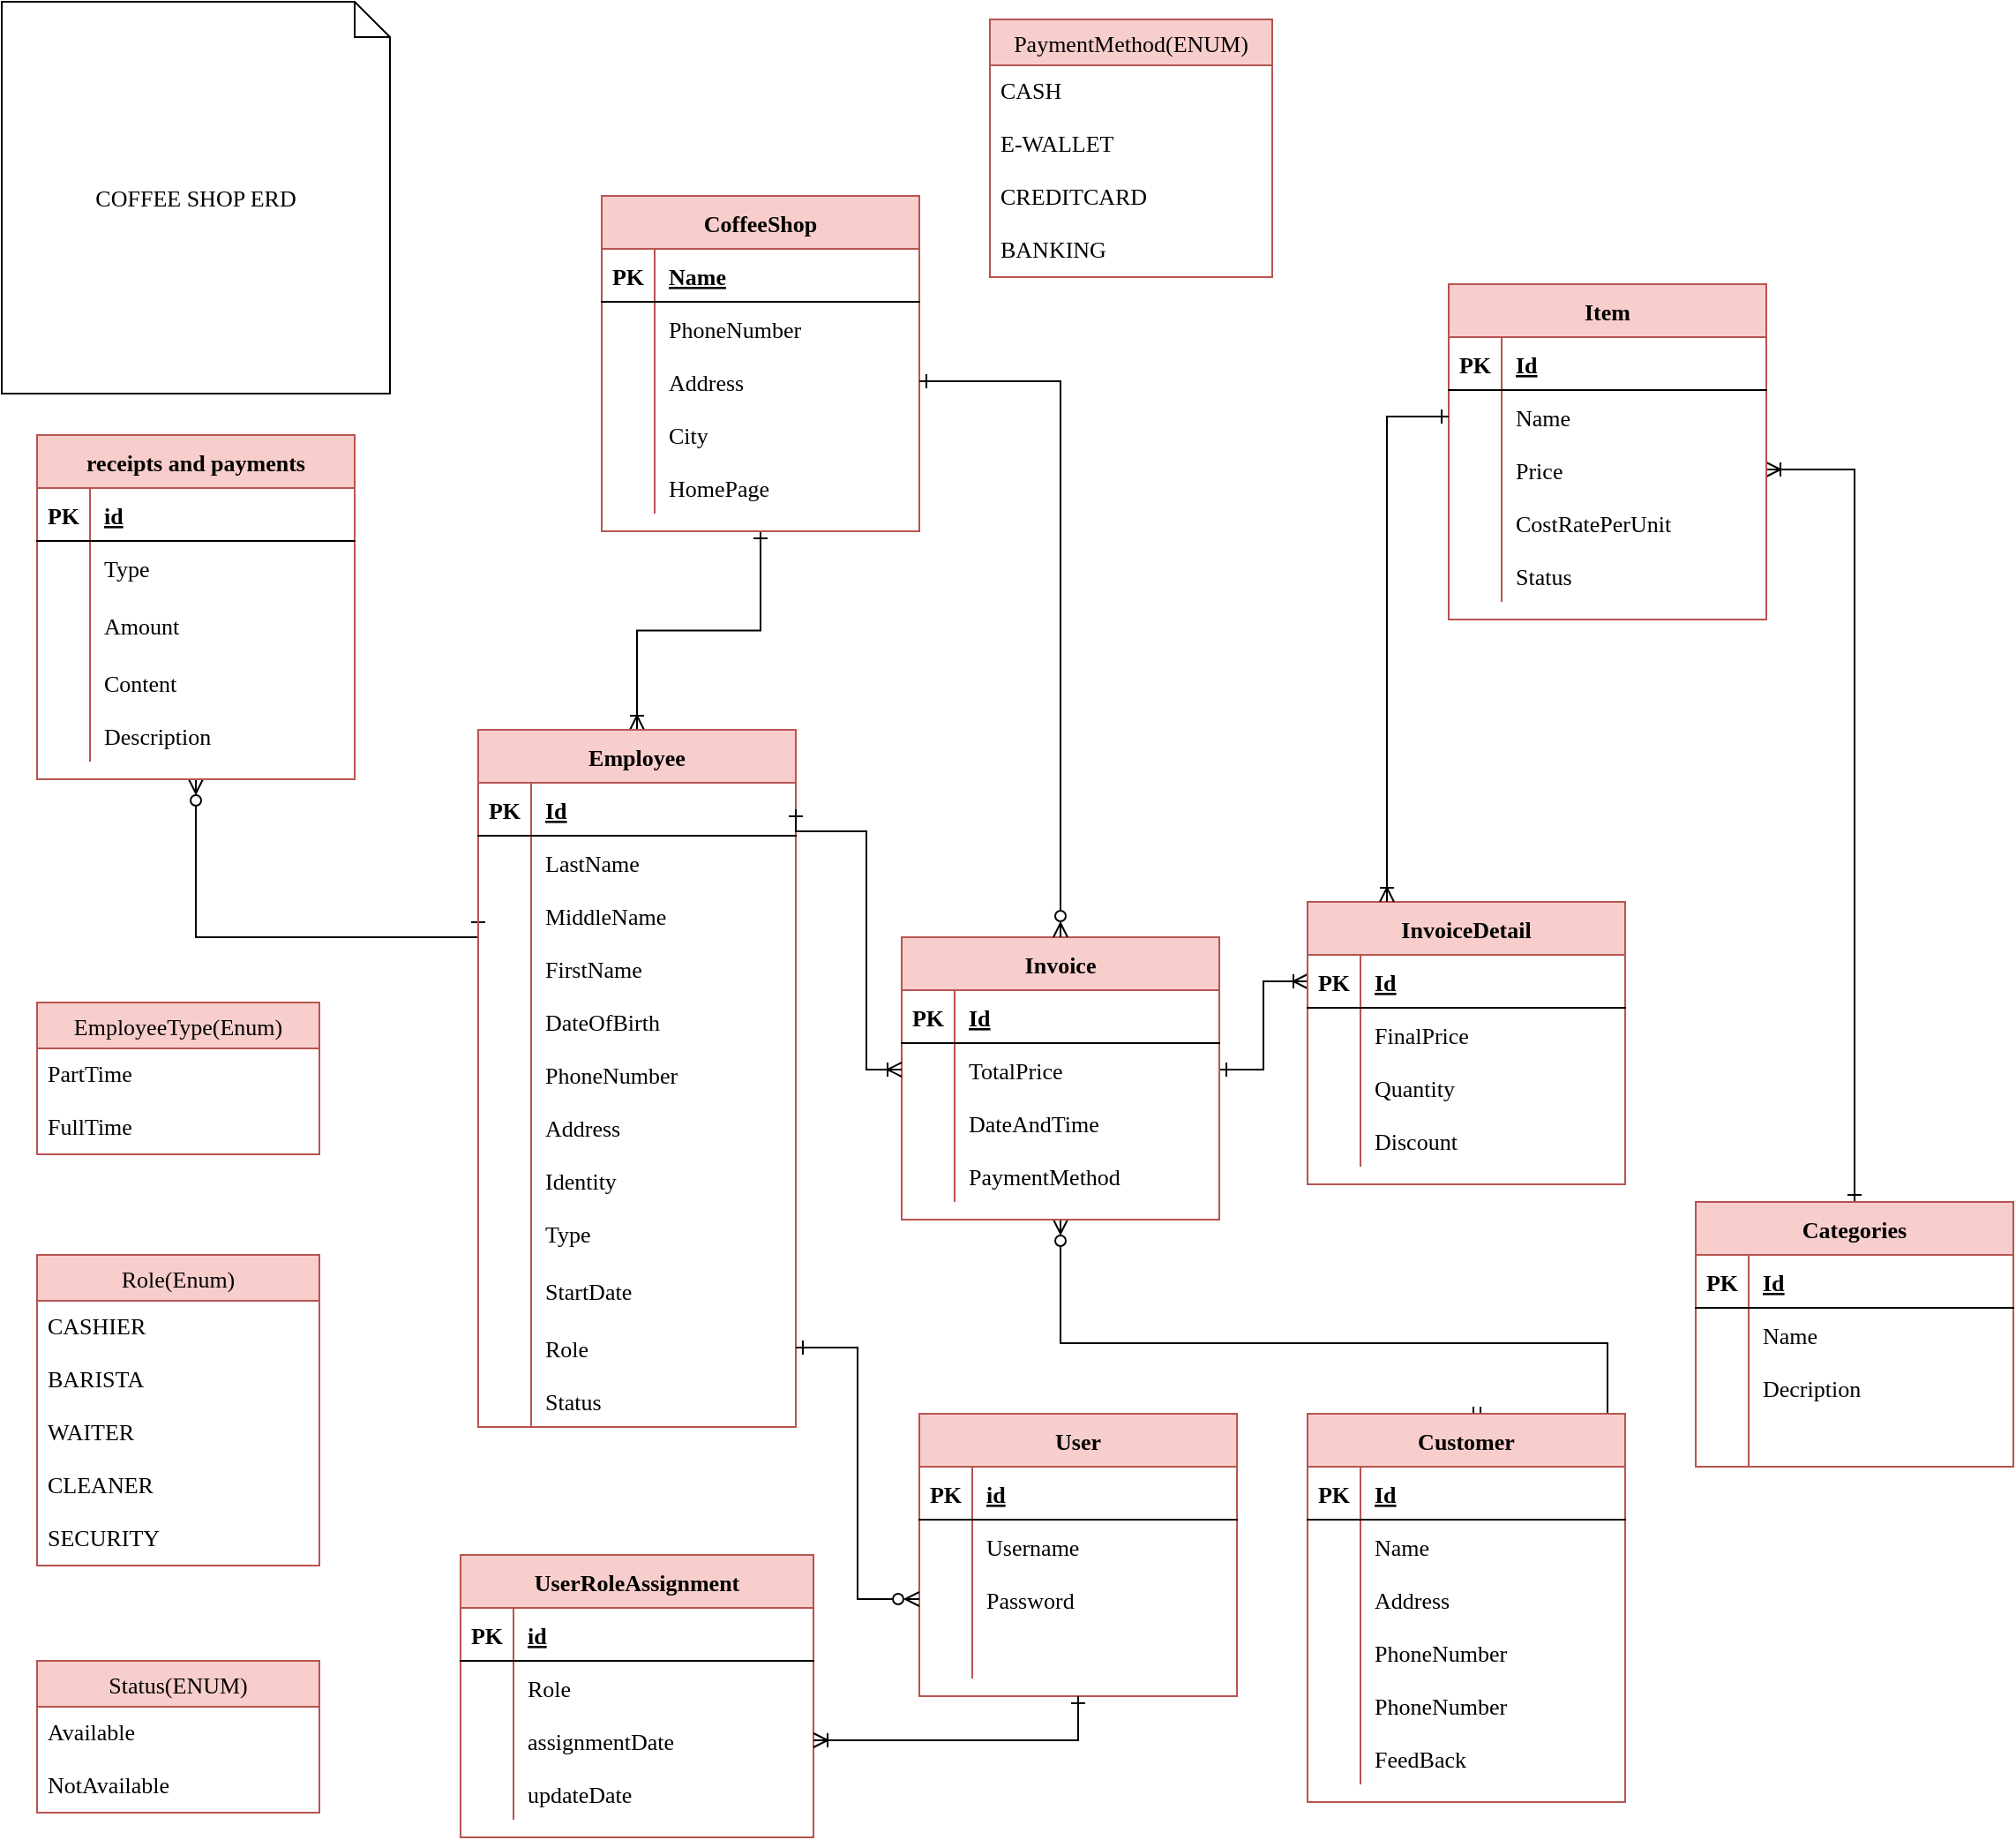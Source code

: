 <mxfile version="19.0.3" type="device"><diagram id="N6wgTk5U_IDgeU-iy5GD" name="Page-1"><mxGraphModel dx="1778" dy="1081" grid="1" gridSize="10" guides="1" tooltips="1" connect="1" arrows="1" fold="1" page="1" pageScale="1" pageWidth="850" pageHeight="1100" math="0" shadow="0"><root><mxCell id="0"/><mxCell id="1" parent="0"/><mxCell id="0ik6AhMlrDR1tU_JkuX5-119" value="" style="edgeStyle=orthogonalEdgeStyle;rounded=0;orthogonalLoop=1;jettySize=auto;html=1;exitX=0.5;exitY=1;exitDx=0;exitDy=0;endArrow=ERoneToMany;endFill=0;startArrow=ERone;startFill=0;fontFamily=Comic Sans MS;fontSize=13;entryX=0.5;entryY=0;entryDx=0;entryDy=0;" parent="1" source="0ik6AhMlrDR1tU_JkuX5-1" target="0ik6AhMlrDR1tU_JkuX5-14" edge="1"><mxGeometry relative="1" as="geometry"><mxPoint x="450" y="410" as="targetPoint"/></mxGeometry></mxCell><mxCell id="0ik6AhMlrDR1tU_JkuX5-1" value="CoffeeShop" style="shape=table;startSize=30;container=1;collapsible=1;childLayout=tableLayout;fixedRows=1;rowLines=0;fontStyle=1;align=center;resizeLast=1;fillColor=#f8cecc;strokeColor=#b85450;fontFamily=Comic Sans MS;fontSize=13;" parent="1" vertex="1"><mxGeometry x="360" y="130" width="180" height="190" as="geometry"/></mxCell><mxCell id="0ik6AhMlrDR1tU_JkuX5-2" value="" style="shape=tableRow;horizontal=0;startSize=0;swimlaneHead=0;swimlaneBody=0;fillColor=none;collapsible=0;dropTarget=0;points=[[0,0.5],[1,0.5]];portConstraint=eastwest;top=0;left=0;right=0;bottom=1;fontFamily=Comic Sans MS;fontSize=13;" parent="0ik6AhMlrDR1tU_JkuX5-1" vertex="1"><mxGeometry y="30" width="180" height="30" as="geometry"/></mxCell><mxCell id="0ik6AhMlrDR1tU_JkuX5-3" value="PK" style="shape=partialRectangle;connectable=0;fillColor=none;top=0;left=0;bottom=0;right=0;fontStyle=1;overflow=hidden;fontFamily=Comic Sans MS;fontSize=13;" parent="0ik6AhMlrDR1tU_JkuX5-2" vertex="1"><mxGeometry width="30" height="30" as="geometry"><mxRectangle width="30" height="30" as="alternateBounds"/></mxGeometry></mxCell><mxCell id="0ik6AhMlrDR1tU_JkuX5-4" value="Name" style="shape=partialRectangle;connectable=0;fillColor=none;top=0;left=0;bottom=0;right=0;align=left;spacingLeft=6;fontStyle=5;overflow=hidden;fontFamily=Comic Sans MS;fontSize=13;" parent="0ik6AhMlrDR1tU_JkuX5-2" vertex="1"><mxGeometry x="30" width="150" height="30" as="geometry"><mxRectangle width="150" height="30" as="alternateBounds"/></mxGeometry></mxCell><mxCell id="0ik6AhMlrDR1tU_JkuX5-5" value="" style="shape=tableRow;horizontal=0;startSize=0;swimlaneHead=0;swimlaneBody=0;fillColor=none;collapsible=0;dropTarget=0;points=[[0,0.5],[1,0.5]];portConstraint=eastwest;top=0;left=0;right=0;bottom=0;fontFamily=Comic Sans MS;fontSize=13;" parent="0ik6AhMlrDR1tU_JkuX5-1" vertex="1"><mxGeometry y="60" width="180" height="30" as="geometry"/></mxCell><mxCell id="0ik6AhMlrDR1tU_JkuX5-6" value="" style="shape=partialRectangle;connectable=0;fillColor=none;top=0;left=0;bottom=0;right=0;editable=1;overflow=hidden;fontFamily=Comic Sans MS;fontSize=13;" parent="0ik6AhMlrDR1tU_JkuX5-5" vertex="1"><mxGeometry width="30" height="30" as="geometry"><mxRectangle width="30" height="30" as="alternateBounds"/></mxGeometry></mxCell><mxCell id="0ik6AhMlrDR1tU_JkuX5-7" value="" style="shape=partialRectangle;connectable=0;fillColor=none;top=0;left=0;bottom=0;right=0;align=left;spacingLeft=6;overflow=hidden;fontFamily=Comic Sans MS;fontSize=13;" parent="0ik6AhMlrDR1tU_JkuX5-5" vertex="1"><mxGeometry x="30" width="150" height="30" as="geometry"><mxRectangle width="150" height="30" as="alternateBounds"/></mxGeometry></mxCell><mxCell id="0ik6AhMlrDR1tU_JkuX5-8" value="" style="shape=tableRow;horizontal=0;startSize=0;swimlaneHead=0;swimlaneBody=0;fillColor=none;collapsible=0;dropTarget=0;points=[[0,0.5],[1,0.5]];portConstraint=eastwest;top=0;left=0;right=0;bottom=0;fontFamily=Comic Sans MS;fontSize=13;" parent="0ik6AhMlrDR1tU_JkuX5-1" vertex="1"><mxGeometry y="90" width="180" height="30" as="geometry"/></mxCell><mxCell id="0ik6AhMlrDR1tU_JkuX5-9" value="" style="shape=partialRectangle;connectable=0;fillColor=none;top=0;left=0;bottom=0;right=0;editable=1;overflow=hidden;fontFamily=Comic Sans MS;fontSize=13;" parent="0ik6AhMlrDR1tU_JkuX5-8" vertex="1"><mxGeometry width="30" height="30" as="geometry"><mxRectangle width="30" height="30" as="alternateBounds"/></mxGeometry></mxCell><mxCell id="0ik6AhMlrDR1tU_JkuX5-10" value="Address" style="shape=partialRectangle;connectable=0;fillColor=none;top=0;left=0;bottom=0;right=0;align=left;spacingLeft=6;overflow=hidden;fontFamily=Comic Sans MS;fontSize=13;" parent="0ik6AhMlrDR1tU_JkuX5-8" vertex="1"><mxGeometry x="30" width="150" height="30" as="geometry"><mxRectangle width="150" height="30" as="alternateBounds"/></mxGeometry></mxCell><mxCell id="0ik6AhMlrDR1tU_JkuX5-11" value="" style="shape=tableRow;horizontal=0;startSize=0;swimlaneHead=0;swimlaneBody=0;fillColor=none;collapsible=0;dropTarget=0;points=[[0,0.5],[1,0.5]];portConstraint=eastwest;top=0;left=0;right=0;bottom=0;fontFamily=Comic Sans MS;fontSize=13;" parent="0ik6AhMlrDR1tU_JkuX5-1" vertex="1"><mxGeometry y="120" width="180" height="30" as="geometry"/></mxCell><mxCell id="0ik6AhMlrDR1tU_JkuX5-12" value="" style="shape=partialRectangle;connectable=0;fillColor=none;top=0;left=0;bottom=0;right=0;editable=1;overflow=hidden;fontFamily=Comic Sans MS;fontSize=13;" parent="0ik6AhMlrDR1tU_JkuX5-11" vertex="1"><mxGeometry width="30" height="30" as="geometry"><mxRectangle width="30" height="30" as="alternateBounds"/></mxGeometry></mxCell><mxCell id="0ik6AhMlrDR1tU_JkuX5-13" value="City" style="shape=partialRectangle;connectable=0;fillColor=none;top=0;left=0;bottom=0;right=0;align=left;spacingLeft=6;overflow=hidden;fontFamily=Comic Sans MS;fontSize=13;" parent="0ik6AhMlrDR1tU_JkuX5-11" vertex="1"><mxGeometry x="30" width="150" height="30" as="geometry"><mxRectangle width="150" height="30" as="alternateBounds"/></mxGeometry></mxCell><mxCell id="0ik6AhMlrDR1tU_JkuX5-279" value="" style="shape=tableRow;horizontal=0;startSize=0;swimlaneHead=0;swimlaneBody=0;fillColor=none;collapsible=0;dropTarget=0;points=[[0,0.5],[1,0.5]];portConstraint=eastwest;top=0;left=0;right=0;bottom=0;fontFamily=Comic Sans MS;fontSize=13;" parent="0ik6AhMlrDR1tU_JkuX5-1" vertex="1"><mxGeometry y="150" width="180" height="30" as="geometry"/></mxCell><mxCell id="0ik6AhMlrDR1tU_JkuX5-280" value="" style="shape=partialRectangle;connectable=0;fillColor=none;top=0;left=0;bottom=0;right=0;editable=1;overflow=hidden;fontFamily=Comic Sans MS;fontSize=13;" parent="0ik6AhMlrDR1tU_JkuX5-279" vertex="1"><mxGeometry width="30" height="30" as="geometry"><mxRectangle width="30" height="30" as="alternateBounds"/></mxGeometry></mxCell><mxCell id="0ik6AhMlrDR1tU_JkuX5-281" value="HomePage" style="shape=partialRectangle;connectable=0;fillColor=none;top=0;left=0;bottom=0;right=0;align=left;spacingLeft=6;overflow=hidden;fontFamily=Comic Sans MS;fontSize=13;" parent="0ik6AhMlrDR1tU_JkuX5-279" vertex="1"><mxGeometry x="30" width="150" height="30" as="geometry"><mxRectangle width="150" height="30" as="alternateBounds"/></mxGeometry></mxCell><mxCell id="NEWWtH95oSSa8paHurd--14" style="edgeStyle=orthogonalEdgeStyle;rounded=0;orthogonalLoop=1;jettySize=auto;html=1;entryX=0.5;entryY=1;entryDx=0;entryDy=0;endArrow=ERzeroToMany;endFill=0;startArrow=ERone;startFill=0;fontFamily=Comic Sans MS;fontSize=13;exitX=0;exitY=0.5;exitDx=0;exitDy=0;" parent="1" source="0ik6AhMlrDR1tU_JkuX5-21" target="NEWWtH95oSSa8paHurd--1" edge="1"><mxGeometry relative="1" as="geometry"><mxPoint x="650" y="300" as="targetPoint"/><Array as="points"><mxPoint x="130" y="550"/></Array><mxPoint x="320" y="430" as="sourcePoint"/></mxGeometry></mxCell><mxCell id="0ik6AhMlrDR1tU_JkuX5-14" value="Employee" style="shape=table;startSize=30;container=1;collapsible=1;childLayout=tableLayout;fixedRows=1;rowLines=0;fontStyle=1;align=center;resizeLast=1;fillColor=#f8cecc;strokeColor=#b85450;fontFamily=Comic Sans MS;fontSize=13;" parent="1" vertex="1"><mxGeometry x="290" y="432.5" width="180" height="395" as="geometry"/></mxCell><mxCell id="0ik6AhMlrDR1tU_JkuX5-15" value="" style="shape=tableRow;horizontal=0;startSize=0;swimlaneHead=0;swimlaneBody=0;fillColor=none;collapsible=0;dropTarget=0;points=[[0,0.5],[1,0.5]];portConstraint=eastwest;top=0;left=0;right=0;bottom=1;fontFamily=Comic Sans MS;fontSize=13;" parent="0ik6AhMlrDR1tU_JkuX5-14" vertex="1"><mxGeometry y="30" width="180" height="30" as="geometry"/></mxCell><mxCell id="0ik6AhMlrDR1tU_JkuX5-16" value="PK" style="shape=partialRectangle;connectable=0;fillColor=none;top=0;left=0;bottom=0;right=0;fontStyle=1;overflow=hidden;fontFamily=Comic Sans MS;fontSize=13;" parent="0ik6AhMlrDR1tU_JkuX5-15" vertex="1"><mxGeometry width="30" height="30" as="geometry"><mxRectangle width="30" height="30" as="alternateBounds"/></mxGeometry></mxCell><mxCell id="0ik6AhMlrDR1tU_JkuX5-17" value="Id" style="shape=partialRectangle;connectable=0;fillColor=none;top=0;left=0;bottom=0;right=0;align=left;spacingLeft=6;fontStyle=5;overflow=hidden;fontFamily=Comic Sans MS;fontSize=13;" parent="0ik6AhMlrDR1tU_JkuX5-15" vertex="1"><mxGeometry x="30" width="150" height="30" as="geometry"><mxRectangle width="150" height="30" as="alternateBounds"/></mxGeometry></mxCell><mxCell id="0ik6AhMlrDR1tU_JkuX5-18" value="" style="shape=tableRow;horizontal=0;startSize=0;swimlaneHead=0;swimlaneBody=0;fillColor=none;collapsible=0;dropTarget=0;points=[[0,0.5],[1,0.5]];portConstraint=eastwest;top=0;left=0;right=0;bottom=0;fontFamily=Comic Sans MS;fontSize=13;" parent="0ik6AhMlrDR1tU_JkuX5-14" vertex="1"><mxGeometry y="60" width="180" height="30" as="geometry"/></mxCell><mxCell id="0ik6AhMlrDR1tU_JkuX5-19" value="" style="shape=partialRectangle;connectable=0;fillColor=none;top=0;left=0;bottom=0;right=0;editable=1;overflow=hidden;fontFamily=Comic Sans MS;fontSize=13;" parent="0ik6AhMlrDR1tU_JkuX5-18" vertex="1"><mxGeometry width="30" height="30" as="geometry"><mxRectangle width="30" height="30" as="alternateBounds"/></mxGeometry></mxCell><mxCell id="0ik6AhMlrDR1tU_JkuX5-20" value="LastName" style="shape=partialRectangle;connectable=0;fillColor=none;top=0;left=0;bottom=0;right=0;align=left;spacingLeft=6;overflow=hidden;fontFamily=Comic Sans MS;fontSize=13;" parent="0ik6AhMlrDR1tU_JkuX5-18" vertex="1"><mxGeometry x="30" width="150" height="30" as="geometry"><mxRectangle width="150" height="30" as="alternateBounds"/></mxGeometry></mxCell><mxCell id="0ik6AhMlrDR1tU_JkuX5-21" value="" style="shape=tableRow;horizontal=0;startSize=0;swimlaneHead=0;swimlaneBody=0;fillColor=none;collapsible=0;dropTarget=0;points=[[0,0.5],[1,0.5]];portConstraint=eastwest;top=0;left=0;right=0;bottom=0;fontFamily=Comic Sans MS;fontSize=13;" parent="0ik6AhMlrDR1tU_JkuX5-14" vertex="1"><mxGeometry y="90" width="180" height="30" as="geometry"/></mxCell><mxCell id="0ik6AhMlrDR1tU_JkuX5-22" value="" style="shape=partialRectangle;connectable=0;fillColor=none;top=0;left=0;bottom=0;right=0;editable=1;overflow=hidden;fontFamily=Comic Sans MS;fontSize=13;" parent="0ik6AhMlrDR1tU_JkuX5-21" vertex="1"><mxGeometry width="30" height="30" as="geometry"><mxRectangle width="30" height="30" as="alternateBounds"/></mxGeometry></mxCell><mxCell id="0ik6AhMlrDR1tU_JkuX5-23" value="MiddleName" style="shape=partialRectangle;connectable=0;fillColor=none;top=0;left=0;bottom=0;right=0;align=left;spacingLeft=6;overflow=hidden;fontFamily=Comic Sans MS;fontSize=13;" parent="0ik6AhMlrDR1tU_JkuX5-21" vertex="1"><mxGeometry x="30" width="150" height="30" as="geometry"><mxRectangle width="150" height="30" as="alternateBounds"/></mxGeometry></mxCell><mxCell id="0ik6AhMlrDR1tU_JkuX5-24" value="" style="shape=tableRow;horizontal=0;startSize=0;swimlaneHead=0;swimlaneBody=0;fillColor=none;collapsible=0;dropTarget=0;points=[[0,0.5],[1,0.5]];portConstraint=eastwest;top=0;left=0;right=0;bottom=0;fontFamily=Comic Sans MS;fontSize=13;" parent="0ik6AhMlrDR1tU_JkuX5-14" vertex="1"><mxGeometry y="120" width="180" height="30" as="geometry"/></mxCell><mxCell id="0ik6AhMlrDR1tU_JkuX5-25" value="" style="shape=partialRectangle;connectable=0;fillColor=none;top=0;left=0;bottom=0;right=0;editable=1;overflow=hidden;fontFamily=Comic Sans MS;fontSize=13;" parent="0ik6AhMlrDR1tU_JkuX5-24" vertex="1"><mxGeometry width="30" height="30" as="geometry"><mxRectangle width="30" height="30" as="alternateBounds"/></mxGeometry></mxCell><mxCell id="0ik6AhMlrDR1tU_JkuX5-26" value="FirstName" style="shape=partialRectangle;connectable=0;fillColor=none;top=0;left=0;bottom=0;right=0;align=left;spacingLeft=6;overflow=hidden;fontFamily=Comic Sans MS;fontSize=13;" parent="0ik6AhMlrDR1tU_JkuX5-24" vertex="1"><mxGeometry x="30" width="150" height="30" as="geometry"><mxRectangle width="150" height="30" as="alternateBounds"/></mxGeometry></mxCell><mxCell id="zr-FWxYQImoOya2qVtSL-103" value="" style="shape=tableRow;horizontal=0;startSize=0;swimlaneHead=0;swimlaneBody=0;fillColor=none;collapsible=0;dropTarget=0;points=[[0,0.5],[1,0.5]];portConstraint=eastwest;top=0;left=0;right=0;bottom=0;fontFamily=Comic Sans MS;fontSize=13;" parent="0ik6AhMlrDR1tU_JkuX5-14" vertex="1"><mxGeometry y="150" width="180" height="30" as="geometry"/></mxCell><mxCell id="zr-FWxYQImoOya2qVtSL-104" value="" style="shape=partialRectangle;connectable=0;fillColor=none;top=0;left=0;bottom=0;right=0;editable=1;overflow=hidden;fontFamily=Comic Sans MS;fontSize=13;" parent="zr-FWxYQImoOya2qVtSL-103" vertex="1"><mxGeometry width="30" height="30" as="geometry"><mxRectangle width="30" height="30" as="alternateBounds"/></mxGeometry></mxCell><mxCell id="zr-FWxYQImoOya2qVtSL-105" value="DateOfBirth" style="shape=partialRectangle;connectable=0;fillColor=none;top=0;left=0;bottom=0;right=0;align=left;spacingLeft=6;overflow=hidden;fontFamily=Comic Sans MS;fontSize=13;" parent="zr-FWxYQImoOya2qVtSL-103" vertex="1"><mxGeometry x="30" width="150" height="30" as="geometry"><mxRectangle width="150" height="30" as="alternateBounds"/></mxGeometry></mxCell><mxCell id="0ik6AhMlrDR1tU_JkuX5-255" value="" style="shape=tableRow;horizontal=0;startSize=0;swimlaneHead=0;swimlaneBody=0;fillColor=none;collapsible=0;dropTarget=0;points=[[0,0.5],[1,0.5]];portConstraint=eastwest;top=0;left=0;right=0;bottom=0;fontFamily=Comic Sans MS;fontSize=13;" parent="0ik6AhMlrDR1tU_JkuX5-14" vertex="1"><mxGeometry y="180" width="180" height="30" as="geometry"/></mxCell><mxCell id="0ik6AhMlrDR1tU_JkuX5-256" value="" style="shape=partialRectangle;connectable=0;fillColor=none;top=0;left=0;bottom=0;right=0;editable=1;overflow=hidden;fontFamily=Comic Sans MS;fontSize=13;" parent="0ik6AhMlrDR1tU_JkuX5-255" vertex="1"><mxGeometry width="30" height="30" as="geometry"><mxRectangle width="30" height="30" as="alternateBounds"/></mxGeometry></mxCell><mxCell id="0ik6AhMlrDR1tU_JkuX5-257" value="PhoneNumber" style="shape=partialRectangle;connectable=0;fillColor=none;top=0;left=0;bottom=0;right=0;align=left;spacingLeft=6;overflow=hidden;fontFamily=Comic Sans MS;fontSize=13;" parent="0ik6AhMlrDR1tU_JkuX5-255" vertex="1"><mxGeometry x="30" width="150" height="30" as="geometry"><mxRectangle width="150" height="30" as="alternateBounds"/></mxGeometry></mxCell><mxCell id="0ik6AhMlrDR1tU_JkuX5-258" value="" style="shape=tableRow;horizontal=0;startSize=0;swimlaneHead=0;swimlaneBody=0;fillColor=none;collapsible=0;dropTarget=0;points=[[0,0.5],[1,0.5]];portConstraint=eastwest;top=0;left=0;right=0;bottom=0;fontFamily=Comic Sans MS;fontSize=13;" parent="0ik6AhMlrDR1tU_JkuX5-14" vertex="1"><mxGeometry y="210" width="180" height="30" as="geometry"/></mxCell><mxCell id="0ik6AhMlrDR1tU_JkuX5-259" value="" style="shape=partialRectangle;connectable=0;fillColor=none;top=0;left=0;bottom=0;right=0;editable=1;overflow=hidden;fontFamily=Comic Sans MS;fontSize=13;" parent="0ik6AhMlrDR1tU_JkuX5-258" vertex="1"><mxGeometry width="30" height="30" as="geometry"><mxRectangle width="30" height="30" as="alternateBounds"/></mxGeometry></mxCell><mxCell id="0ik6AhMlrDR1tU_JkuX5-260" value="Address" style="shape=partialRectangle;connectable=0;fillColor=none;top=0;left=0;bottom=0;right=0;align=left;spacingLeft=6;overflow=hidden;fontFamily=Comic Sans MS;fontSize=13;" parent="0ik6AhMlrDR1tU_JkuX5-258" vertex="1"><mxGeometry x="30" width="150" height="30" as="geometry"><mxRectangle width="150" height="30" as="alternateBounds"/></mxGeometry></mxCell><mxCell id="0ik6AhMlrDR1tU_JkuX5-261" value="" style="shape=tableRow;horizontal=0;startSize=0;swimlaneHead=0;swimlaneBody=0;fillColor=none;collapsible=0;dropTarget=0;points=[[0,0.5],[1,0.5]];portConstraint=eastwest;top=0;left=0;right=0;bottom=0;fontFamily=Comic Sans MS;fontSize=13;" parent="0ik6AhMlrDR1tU_JkuX5-14" vertex="1"><mxGeometry y="240" width="180" height="30" as="geometry"/></mxCell><mxCell id="0ik6AhMlrDR1tU_JkuX5-262" value="" style="shape=partialRectangle;connectable=0;fillColor=none;top=0;left=0;bottom=0;right=0;editable=1;overflow=hidden;fontFamily=Comic Sans MS;fontSize=13;" parent="0ik6AhMlrDR1tU_JkuX5-261" vertex="1"><mxGeometry width="30" height="30" as="geometry"><mxRectangle width="30" height="30" as="alternateBounds"/></mxGeometry></mxCell><mxCell id="0ik6AhMlrDR1tU_JkuX5-263" value="Identity" style="shape=partialRectangle;connectable=0;fillColor=none;top=0;left=0;bottom=0;right=0;align=left;spacingLeft=6;overflow=hidden;fontFamily=Comic Sans MS;fontSize=13;" parent="0ik6AhMlrDR1tU_JkuX5-261" vertex="1"><mxGeometry x="30" width="150" height="30" as="geometry"><mxRectangle width="150" height="30" as="alternateBounds"/></mxGeometry></mxCell><mxCell id="0ik6AhMlrDR1tU_JkuX5-264" value="" style="shape=tableRow;horizontal=0;startSize=0;swimlaneHead=0;swimlaneBody=0;fillColor=none;collapsible=0;dropTarget=0;points=[[0,0.5],[1,0.5]];portConstraint=eastwest;top=0;left=0;right=0;bottom=0;fontFamily=Comic Sans MS;fontSize=13;" parent="0ik6AhMlrDR1tU_JkuX5-14" vertex="1"><mxGeometry y="270" width="180" height="30" as="geometry"/></mxCell><mxCell id="0ik6AhMlrDR1tU_JkuX5-265" value="" style="shape=partialRectangle;connectable=0;fillColor=none;top=0;left=0;bottom=0;right=0;editable=1;overflow=hidden;fontFamily=Comic Sans MS;fontSize=13;" parent="0ik6AhMlrDR1tU_JkuX5-264" vertex="1"><mxGeometry width="30" height="30" as="geometry"><mxRectangle width="30" height="30" as="alternateBounds"/></mxGeometry></mxCell><mxCell id="0ik6AhMlrDR1tU_JkuX5-266" value="Type" style="shape=partialRectangle;connectable=0;fillColor=none;top=0;left=0;bottom=0;right=0;align=left;spacingLeft=6;overflow=hidden;fontFamily=Comic Sans MS;fontSize=13;" parent="0ik6AhMlrDR1tU_JkuX5-264" vertex="1"><mxGeometry x="30" width="150" height="30" as="geometry"><mxRectangle width="150" height="30" as="alternateBounds"/></mxGeometry></mxCell><mxCell id="zr-FWxYQImoOya2qVtSL-106" value="" style="shape=tableRow;horizontal=0;startSize=0;swimlaneHead=0;swimlaneBody=0;fillColor=none;collapsible=0;dropTarget=0;points=[[0,0.5],[1,0.5]];portConstraint=eastwest;top=0;left=0;right=0;bottom=0;fontFamily=Comic Sans MS;fontSize=13;" parent="0ik6AhMlrDR1tU_JkuX5-14" vertex="1"><mxGeometry y="300" width="180" height="35" as="geometry"/></mxCell><mxCell id="zr-FWxYQImoOya2qVtSL-107" value="" style="shape=partialRectangle;connectable=0;fillColor=none;top=0;left=0;bottom=0;right=0;editable=1;overflow=hidden;fontFamily=Comic Sans MS;fontSize=13;" parent="zr-FWxYQImoOya2qVtSL-106" vertex="1"><mxGeometry width="30" height="35" as="geometry"><mxRectangle width="30" height="35" as="alternateBounds"/></mxGeometry></mxCell><mxCell id="zr-FWxYQImoOya2qVtSL-108" value="StartDate" style="shape=partialRectangle;connectable=0;fillColor=none;top=0;left=0;bottom=0;right=0;align=left;spacingLeft=6;overflow=hidden;fontFamily=Comic Sans MS;fontSize=13;" parent="zr-FWxYQImoOya2qVtSL-106" vertex="1"><mxGeometry x="30" width="150" height="35" as="geometry"><mxRectangle width="150" height="35" as="alternateBounds"/></mxGeometry></mxCell><mxCell id="2j3mAr7dvC5ASI4nY-Wq-60" value="" style="shape=tableRow;horizontal=0;startSize=0;swimlaneHead=0;swimlaneBody=0;fillColor=none;collapsible=0;dropTarget=0;points=[[0,0.5],[1,0.5]];portConstraint=eastwest;top=0;left=0;right=0;bottom=0;fontFamily=Comic Sans MS;fontSize=13;" parent="0ik6AhMlrDR1tU_JkuX5-14" vertex="1"><mxGeometry y="335" width="180" height="30" as="geometry"/></mxCell><mxCell id="2j3mAr7dvC5ASI4nY-Wq-61" value="" style="shape=partialRectangle;connectable=0;fillColor=none;top=0;left=0;bottom=0;right=0;editable=1;overflow=hidden;fontFamily=Comic Sans MS;fontSize=13;" parent="2j3mAr7dvC5ASI4nY-Wq-60" vertex="1"><mxGeometry width="30" height="30" as="geometry"><mxRectangle width="30" height="30" as="alternateBounds"/></mxGeometry></mxCell><mxCell id="2j3mAr7dvC5ASI4nY-Wq-62" value="Role" style="shape=partialRectangle;connectable=0;fillColor=none;top=0;left=0;bottom=0;right=0;align=left;spacingLeft=6;overflow=hidden;fontFamily=Comic Sans MS;fontSize=13;" parent="2j3mAr7dvC5ASI4nY-Wq-60" vertex="1"><mxGeometry x="30" width="150" height="30" as="geometry"><mxRectangle width="150" height="30" as="alternateBounds"/></mxGeometry></mxCell><mxCell id="2j3mAr7dvC5ASI4nY-Wq-63" value="" style="shape=tableRow;horizontal=0;startSize=0;swimlaneHead=0;swimlaneBody=0;fillColor=none;collapsible=0;dropTarget=0;points=[[0,0.5],[1,0.5]];portConstraint=eastwest;top=0;left=0;right=0;bottom=0;fontFamily=Comic Sans MS;fontSize=13;" parent="0ik6AhMlrDR1tU_JkuX5-14" vertex="1"><mxGeometry y="365" width="180" height="30" as="geometry"/></mxCell><mxCell id="2j3mAr7dvC5ASI4nY-Wq-64" value="" style="shape=partialRectangle;connectable=0;fillColor=none;top=0;left=0;bottom=0;right=0;editable=1;overflow=hidden;fontFamily=Comic Sans MS;fontSize=13;" parent="2j3mAr7dvC5ASI4nY-Wq-63" vertex="1"><mxGeometry width="30" height="30" as="geometry"><mxRectangle width="30" height="30" as="alternateBounds"/></mxGeometry></mxCell><mxCell id="2j3mAr7dvC5ASI4nY-Wq-65" value="Status" style="shape=partialRectangle;connectable=0;fillColor=none;top=0;left=0;bottom=0;right=0;align=left;spacingLeft=6;overflow=hidden;fontFamily=Comic Sans MS;fontSize=13;" parent="2j3mAr7dvC5ASI4nY-Wq-63" vertex="1"><mxGeometry x="30" width="150" height="30" as="geometry"><mxRectangle width="150" height="30" as="alternateBounds"/></mxGeometry></mxCell><mxCell id="0ik6AhMlrDR1tU_JkuX5-81" style="edgeStyle=orthogonalEdgeStyle;rounded=0;orthogonalLoop=1;jettySize=auto;html=1;entryX=0.5;entryY=1;entryDx=0;entryDy=0;endArrow=ERzeroToMany;endFill=0;startArrow=ERmandOne;startFill=0;exitX=0.5;exitY=0;exitDx=0;exitDy=0;fontFamily=Comic Sans MS;fontSize=13;" parent="1" source="0ik6AhMlrDR1tU_JkuX5-27" target="0ik6AhMlrDR1tU_JkuX5-135" edge="1"><mxGeometry relative="1" as="geometry"><mxPoint x="940" y="840" as="sourcePoint"/><Array as="points"><mxPoint x="930" y="780"/><mxPoint x="620" y="780"/></Array><mxPoint x="940" y="570" as="targetPoint"/></mxGeometry></mxCell><mxCell id="0ik6AhMlrDR1tU_JkuX5-27" value="Customer" style="shape=table;startSize=30;container=1;collapsible=1;childLayout=tableLayout;fixedRows=1;rowLines=0;fontStyle=1;align=center;resizeLast=1;fillColor=#f8cecc;strokeColor=#b85450;fontFamily=Comic Sans MS;fontSize=13;" parent="1" vertex="1"><mxGeometry x="760" y="820" width="180" height="220" as="geometry"/></mxCell><mxCell id="0ik6AhMlrDR1tU_JkuX5-28" value="" style="shape=tableRow;horizontal=0;startSize=0;swimlaneHead=0;swimlaneBody=0;fillColor=none;collapsible=0;dropTarget=0;points=[[0,0.5],[1,0.5]];portConstraint=eastwest;top=0;left=0;right=0;bottom=1;fontFamily=Comic Sans MS;fontSize=13;" parent="0ik6AhMlrDR1tU_JkuX5-27" vertex="1"><mxGeometry y="30" width="180" height="30" as="geometry"/></mxCell><mxCell id="0ik6AhMlrDR1tU_JkuX5-29" value="PK" style="shape=partialRectangle;connectable=0;fillColor=none;top=0;left=0;bottom=0;right=0;fontStyle=1;overflow=hidden;fontFamily=Comic Sans MS;fontSize=13;" parent="0ik6AhMlrDR1tU_JkuX5-28" vertex="1"><mxGeometry width="30" height="30" as="geometry"><mxRectangle width="30" height="30" as="alternateBounds"/></mxGeometry></mxCell><mxCell id="0ik6AhMlrDR1tU_JkuX5-30" value="Id" style="shape=partialRectangle;connectable=0;fillColor=none;top=0;left=0;bottom=0;right=0;align=left;spacingLeft=6;fontStyle=5;overflow=hidden;fontFamily=Comic Sans MS;fontSize=13;" parent="0ik6AhMlrDR1tU_JkuX5-28" vertex="1"><mxGeometry x="30" width="150" height="30" as="geometry"><mxRectangle width="150" height="30" as="alternateBounds"/></mxGeometry></mxCell><mxCell id="0ik6AhMlrDR1tU_JkuX5-31" value="" style="shape=tableRow;horizontal=0;startSize=0;swimlaneHead=0;swimlaneBody=0;fillColor=none;collapsible=0;dropTarget=0;points=[[0,0.5],[1,0.5]];portConstraint=eastwest;top=0;left=0;right=0;bottom=0;fontFamily=Comic Sans MS;fontSize=13;" parent="0ik6AhMlrDR1tU_JkuX5-27" vertex="1"><mxGeometry y="60" width="180" height="30" as="geometry"/></mxCell><mxCell id="0ik6AhMlrDR1tU_JkuX5-32" value="" style="shape=partialRectangle;connectable=0;fillColor=none;top=0;left=0;bottom=0;right=0;editable=1;overflow=hidden;fontFamily=Comic Sans MS;fontSize=13;" parent="0ik6AhMlrDR1tU_JkuX5-31" vertex="1"><mxGeometry width="30" height="30" as="geometry"><mxRectangle width="30" height="30" as="alternateBounds"/></mxGeometry></mxCell><mxCell id="0ik6AhMlrDR1tU_JkuX5-33" value="Name" style="shape=partialRectangle;connectable=0;fillColor=none;top=0;left=0;bottom=0;right=0;align=left;spacingLeft=6;overflow=hidden;fontFamily=Comic Sans MS;fontSize=13;" parent="0ik6AhMlrDR1tU_JkuX5-31" vertex="1"><mxGeometry x="30" width="150" height="30" as="geometry"><mxRectangle width="150" height="30" as="alternateBounds"/></mxGeometry></mxCell><mxCell id="0ik6AhMlrDR1tU_JkuX5-34" value="" style="shape=tableRow;horizontal=0;startSize=0;swimlaneHead=0;swimlaneBody=0;fillColor=none;collapsible=0;dropTarget=0;points=[[0,0.5],[1,0.5]];portConstraint=eastwest;top=0;left=0;right=0;bottom=0;fontFamily=Comic Sans MS;fontSize=13;" parent="0ik6AhMlrDR1tU_JkuX5-27" vertex="1"><mxGeometry y="90" width="180" height="30" as="geometry"/></mxCell><mxCell id="0ik6AhMlrDR1tU_JkuX5-35" value="" style="shape=partialRectangle;connectable=0;fillColor=none;top=0;left=0;bottom=0;right=0;editable=1;overflow=hidden;fontFamily=Comic Sans MS;fontSize=13;" parent="0ik6AhMlrDR1tU_JkuX5-34" vertex="1"><mxGeometry width="30" height="30" as="geometry"><mxRectangle width="30" height="30" as="alternateBounds"/></mxGeometry></mxCell><mxCell id="0ik6AhMlrDR1tU_JkuX5-36" value="Address" style="shape=partialRectangle;connectable=0;fillColor=none;top=0;left=0;bottom=0;right=0;align=left;spacingLeft=6;overflow=hidden;fontFamily=Comic Sans MS;fontSize=13;" parent="0ik6AhMlrDR1tU_JkuX5-34" vertex="1"><mxGeometry x="30" width="150" height="30" as="geometry"><mxRectangle width="150" height="30" as="alternateBounds"/></mxGeometry></mxCell><mxCell id="0ik6AhMlrDR1tU_JkuX5-37" value="" style="shape=tableRow;horizontal=0;startSize=0;swimlaneHead=0;swimlaneBody=0;fillColor=none;collapsible=0;dropTarget=0;points=[[0,0.5],[1,0.5]];portConstraint=eastwest;top=0;left=0;right=0;bottom=0;fontFamily=Comic Sans MS;fontSize=13;" parent="0ik6AhMlrDR1tU_JkuX5-27" vertex="1"><mxGeometry y="120" width="180" height="30" as="geometry"/></mxCell><mxCell id="0ik6AhMlrDR1tU_JkuX5-38" value="" style="shape=partialRectangle;connectable=0;fillColor=none;top=0;left=0;bottom=0;right=0;editable=1;overflow=hidden;fontFamily=Comic Sans MS;fontSize=13;" parent="0ik6AhMlrDR1tU_JkuX5-37" vertex="1"><mxGeometry width="30" height="30" as="geometry"><mxRectangle width="30" height="30" as="alternateBounds"/></mxGeometry></mxCell><mxCell id="0ik6AhMlrDR1tU_JkuX5-39" value="PhoneNumber" style="shape=partialRectangle;connectable=0;fillColor=none;top=0;left=0;bottom=0;right=0;align=left;spacingLeft=6;overflow=hidden;fontFamily=Comic Sans MS;fontSize=13;" parent="0ik6AhMlrDR1tU_JkuX5-37" vertex="1"><mxGeometry x="30" width="150" height="30" as="geometry"><mxRectangle width="150" height="30" as="alternateBounds"/></mxGeometry></mxCell><mxCell id="0ik6AhMlrDR1tU_JkuX5-274" value="" style="shape=tableRow;horizontal=0;startSize=0;swimlaneHead=0;swimlaneBody=0;fillColor=none;collapsible=0;dropTarget=0;points=[[0,0.5],[1,0.5]];portConstraint=eastwest;top=0;left=0;right=0;bottom=0;fontFamily=Comic Sans MS;fontSize=13;" parent="0ik6AhMlrDR1tU_JkuX5-27" vertex="1"><mxGeometry y="150" width="180" height="30" as="geometry"/></mxCell><mxCell id="0ik6AhMlrDR1tU_JkuX5-275" value="" style="shape=partialRectangle;connectable=0;fillColor=none;top=0;left=0;bottom=0;right=0;editable=1;overflow=hidden;fontFamily=Comic Sans MS;fontSize=13;" parent="0ik6AhMlrDR1tU_JkuX5-274" vertex="1"><mxGeometry width="30" height="30" as="geometry"><mxRectangle width="30" height="30" as="alternateBounds"/></mxGeometry></mxCell><mxCell id="0ik6AhMlrDR1tU_JkuX5-276" value="PhoneNumber" style="shape=partialRectangle;connectable=0;fillColor=none;top=0;left=0;bottom=0;right=0;align=left;spacingLeft=6;overflow=hidden;fontFamily=Comic Sans MS;fontSize=13;" parent="0ik6AhMlrDR1tU_JkuX5-274" vertex="1"><mxGeometry x="30" width="150" height="30" as="geometry"><mxRectangle width="150" height="30" as="alternateBounds"/></mxGeometry></mxCell><mxCell id="xgCqNkx-CxD6oiDSYdy2-1" value="" style="shape=tableRow;horizontal=0;startSize=0;swimlaneHead=0;swimlaneBody=0;fillColor=none;collapsible=0;dropTarget=0;points=[[0,0.5],[1,0.5]];portConstraint=eastwest;top=0;left=0;right=0;bottom=0;fontFamily=Comic Sans MS;fontSize=13;" parent="0ik6AhMlrDR1tU_JkuX5-27" vertex="1"><mxGeometry y="180" width="180" height="30" as="geometry"/></mxCell><mxCell id="xgCqNkx-CxD6oiDSYdy2-2" value="" style="shape=partialRectangle;connectable=0;fillColor=none;top=0;left=0;bottom=0;right=0;editable=1;overflow=hidden;fontFamily=Comic Sans MS;fontSize=13;" parent="xgCqNkx-CxD6oiDSYdy2-1" vertex="1"><mxGeometry width="30" height="30" as="geometry"><mxRectangle width="30" height="30" as="alternateBounds"/></mxGeometry></mxCell><mxCell id="xgCqNkx-CxD6oiDSYdy2-3" value="FeedBack" style="shape=partialRectangle;connectable=0;fillColor=none;top=0;left=0;bottom=0;right=0;align=left;spacingLeft=6;overflow=hidden;fontFamily=Comic Sans MS;fontSize=13;" parent="xgCqNkx-CxD6oiDSYdy2-1" vertex="1"><mxGeometry x="30" width="150" height="30" as="geometry"><mxRectangle width="150" height="30" as="alternateBounds"/></mxGeometry></mxCell><mxCell id="zr-FWxYQImoOya2qVtSL-86" style="edgeStyle=orthogonalEdgeStyle;rounded=0;orthogonalLoop=1;jettySize=auto;html=1;exitX=1;exitY=0.5;exitDx=0;exitDy=0;startArrow=ERoneToMany;startFill=0;endArrow=ERone;endFill=0;fontFamily=Comic Sans MS;entryX=0.5;entryY=0;entryDx=0;entryDy=0;fontSize=13;" parent="1" source="0ik6AhMlrDR1tU_JkuX5-109" target="zr-FWxYQImoOya2qVtSL-87" edge="1"><mxGeometry relative="1" as="geometry"><mxPoint x="1599.632" y="920" as="targetPoint"/></mxGeometry></mxCell><mxCell id="0ik6AhMlrDR1tU_JkuX5-102" value="Item" style="shape=table;startSize=30;container=1;collapsible=1;childLayout=tableLayout;fixedRows=1;rowLines=0;fontStyle=1;align=center;resizeLast=1;fillColor=#f8cecc;strokeColor=#b85450;fontFamily=Comic Sans MS;fontSize=13;" parent="1" vertex="1"><mxGeometry x="840" y="180" width="180" height="190.0" as="geometry"/></mxCell><mxCell id="0ik6AhMlrDR1tU_JkuX5-103" value="" style="shape=tableRow;horizontal=0;startSize=0;swimlaneHead=0;swimlaneBody=0;fillColor=none;collapsible=0;dropTarget=0;points=[[0,0.5],[1,0.5]];portConstraint=eastwest;top=0;left=0;right=0;bottom=1;fontFamily=Comic Sans MS;fontSize=13;" parent="0ik6AhMlrDR1tU_JkuX5-102" vertex="1"><mxGeometry y="30" width="180" height="30" as="geometry"/></mxCell><mxCell id="0ik6AhMlrDR1tU_JkuX5-104" value="PK" style="shape=partialRectangle;connectable=0;fillColor=none;top=0;left=0;bottom=0;right=0;fontStyle=1;overflow=hidden;fontFamily=Comic Sans MS;fontSize=13;" parent="0ik6AhMlrDR1tU_JkuX5-103" vertex="1"><mxGeometry width="30" height="30" as="geometry"><mxRectangle width="30" height="30" as="alternateBounds"/></mxGeometry></mxCell><mxCell id="0ik6AhMlrDR1tU_JkuX5-105" value="Id" style="shape=partialRectangle;connectable=0;fillColor=none;top=0;left=0;bottom=0;right=0;align=left;spacingLeft=6;fontStyle=5;overflow=hidden;fontFamily=Comic Sans MS;fontSize=13;" parent="0ik6AhMlrDR1tU_JkuX5-103" vertex="1"><mxGeometry x="30" width="150" height="30" as="geometry"><mxRectangle width="150" height="30" as="alternateBounds"/></mxGeometry></mxCell><mxCell id="0ik6AhMlrDR1tU_JkuX5-106" value="" style="shape=tableRow;horizontal=0;startSize=0;swimlaneHead=0;swimlaneBody=0;fillColor=none;collapsible=0;dropTarget=0;points=[[0,0.5],[1,0.5]];portConstraint=eastwest;top=0;left=0;right=0;bottom=0;fontFamily=Comic Sans MS;fontSize=13;" parent="0ik6AhMlrDR1tU_JkuX5-102" vertex="1"><mxGeometry y="60" width="180" height="30" as="geometry"/></mxCell><mxCell id="0ik6AhMlrDR1tU_JkuX5-107" value="" style="shape=partialRectangle;connectable=0;fillColor=none;top=0;left=0;bottom=0;right=0;editable=1;overflow=hidden;fontFamily=Comic Sans MS;fontSize=13;" parent="0ik6AhMlrDR1tU_JkuX5-106" vertex="1"><mxGeometry width="30" height="30" as="geometry"><mxRectangle width="30" height="30" as="alternateBounds"/></mxGeometry></mxCell><mxCell id="0ik6AhMlrDR1tU_JkuX5-108" value="Name" style="shape=partialRectangle;connectable=0;fillColor=none;top=0;left=0;bottom=0;right=0;align=left;spacingLeft=6;overflow=hidden;fontFamily=Comic Sans MS;fontSize=13;" parent="0ik6AhMlrDR1tU_JkuX5-106" vertex="1"><mxGeometry x="30" width="150" height="30" as="geometry"><mxRectangle width="150" height="30" as="alternateBounds"/></mxGeometry></mxCell><mxCell id="0ik6AhMlrDR1tU_JkuX5-109" value="" style="shape=tableRow;horizontal=0;startSize=0;swimlaneHead=0;swimlaneBody=0;fillColor=none;collapsible=0;dropTarget=0;points=[[0,0.5],[1,0.5]];portConstraint=eastwest;top=0;left=0;right=0;bottom=0;fontFamily=Comic Sans MS;fontSize=13;" parent="0ik6AhMlrDR1tU_JkuX5-102" vertex="1"><mxGeometry y="90" width="180" height="30" as="geometry"/></mxCell><mxCell id="0ik6AhMlrDR1tU_JkuX5-110" value="" style="shape=partialRectangle;connectable=0;fillColor=none;top=0;left=0;bottom=0;right=0;editable=1;overflow=hidden;fontFamily=Comic Sans MS;fontSize=13;" parent="0ik6AhMlrDR1tU_JkuX5-109" vertex="1"><mxGeometry width="30" height="30" as="geometry"><mxRectangle width="30" height="30" as="alternateBounds"/></mxGeometry></mxCell><mxCell id="0ik6AhMlrDR1tU_JkuX5-111" value="Price" style="shape=partialRectangle;connectable=0;fillColor=none;top=0;left=0;bottom=0;right=0;align=left;spacingLeft=6;overflow=hidden;fontFamily=Comic Sans MS;fontSize=13;" parent="0ik6AhMlrDR1tU_JkuX5-109" vertex="1"><mxGeometry x="30" width="150" height="30" as="geometry"><mxRectangle width="150" height="30" as="alternateBounds"/></mxGeometry></mxCell><mxCell id="0ik6AhMlrDR1tU_JkuX5-112" value="" style="shape=tableRow;horizontal=0;startSize=0;swimlaneHead=0;swimlaneBody=0;fillColor=none;collapsible=0;dropTarget=0;points=[[0,0.5],[1,0.5]];portConstraint=eastwest;top=0;left=0;right=0;bottom=0;fontFamily=Comic Sans MS;fontSize=13;" parent="0ik6AhMlrDR1tU_JkuX5-102" vertex="1"><mxGeometry y="120" width="180" height="30" as="geometry"/></mxCell><mxCell id="0ik6AhMlrDR1tU_JkuX5-113" value="" style="shape=partialRectangle;connectable=0;fillColor=none;top=0;left=0;bottom=0;right=0;editable=1;overflow=hidden;fontFamily=Comic Sans MS;fontSize=13;" parent="0ik6AhMlrDR1tU_JkuX5-112" vertex="1"><mxGeometry width="30" height="30" as="geometry"><mxRectangle width="30" height="30" as="alternateBounds"/></mxGeometry></mxCell><mxCell id="0ik6AhMlrDR1tU_JkuX5-114" value="CostRatePerUnit" style="shape=partialRectangle;connectable=0;fillColor=none;top=0;left=0;bottom=0;right=0;align=left;spacingLeft=6;overflow=hidden;fontFamily=Comic Sans MS;fontSize=13;" parent="0ik6AhMlrDR1tU_JkuX5-112" vertex="1"><mxGeometry x="30" width="150" height="30" as="geometry"><mxRectangle width="150" height="30" as="alternateBounds"/></mxGeometry></mxCell><mxCell id="zr-FWxYQImoOya2qVtSL-69" value="" style="shape=tableRow;horizontal=0;startSize=0;swimlaneHead=0;swimlaneBody=0;fillColor=none;collapsible=0;dropTarget=0;points=[[0,0.5],[1,0.5]];portConstraint=eastwest;top=0;left=0;right=0;bottom=0;fontFamily=Comic Sans MS;fontSize=13;" parent="0ik6AhMlrDR1tU_JkuX5-102" vertex="1"><mxGeometry y="150" width="180" height="30" as="geometry"/></mxCell><mxCell id="zr-FWxYQImoOya2qVtSL-70" value="" style="shape=partialRectangle;connectable=0;fillColor=none;top=0;left=0;bottom=0;right=0;editable=1;overflow=hidden;fontFamily=Comic Sans MS;fontSize=13;" parent="zr-FWxYQImoOya2qVtSL-69" vertex="1"><mxGeometry width="30" height="30" as="geometry"><mxRectangle width="30" height="30" as="alternateBounds"/></mxGeometry></mxCell><mxCell id="zr-FWxYQImoOya2qVtSL-71" value="Status" style="shape=partialRectangle;connectable=0;fillColor=none;top=0;left=0;bottom=0;right=0;align=left;spacingLeft=6;overflow=hidden;fontFamily=Comic Sans MS;fontSize=13;" parent="zr-FWxYQImoOya2qVtSL-69" vertex="1"><mxGeometry x="30" width="150" height="30" as="geometry"><mxRectangle width="150" height="30" as="alternateBounds"/></mxGeometry></mxCell><mxCell id="zr-FWxYQImoOya2qVtSL-65" style="edgeStyle=orthogonalEdgeStyle;rounded=0;orthogonalLoop=1;jettySize=auto;html=1;exitX=1;exitY=0.5;exitDx=0;exitDy=0;entryX=0;entryY=0.5;entryDx=0;entryDy=0;startArrow=ERone;startFill=0;endArrow=ERoneToMany;endFill=0;fontFamily=Comic Sans MS;fontSize=13;" parent="1" source="0ik6AhMlrDR1tU_JkuX5-139" target="zr-FWxYQImoOya2qVtSL-5" edge="1"><mxGeometry relative="1" as="geometry"/></mxCell><mxCell id="0ik6AhMlrDR1tU_JkuX5-135" value="Invoice" style="shape=table;startSize=30;container=1;collapsible=1;childLayout=tableLayout;fixedRows=1;rowLines=0;fontStyle=1;align=center;resizeLast=1;fillColor=#f8cecc;strokeColor=#b85450;fontFamily=Comic Sans MS;fontSize=13;" parent="1" vertex="1"><mxGeometry x="530" y="550" width="180" height="160" as="geometry"/></mxCell><mxCell id="0ik6AhMlrDR1tU_JkuX5-136" value="" style="shape=tableRow;horizontal=0;startSize=0;swimlaneHead=0;swimlaneBody=0;fillColor=none;collapsible=0;dropTarget=0;points=[[0,0.5],[1,0.5]];portConstraint=eastwest;top=0;left=0;right=0;bottom=1;fontFamily=Comic Sans MS;fontSize=13;" parent="0ik6AhMlrDR1tU_JkuX5-135" vertex="1"><mxGeometry y="30" width="180" height="30" as="geometry"/></mxCell><mxCell id="0ik6AhMlrDR1tU_JkuX5-137" value="PK" style="shape=partialRectangle;connectable=0;fillColor=none;top=0;left=0;bottom=0;right=0;fontStyle=1;overflow=hidden;fontFamily=Comic Sans MS;fontSize=13;" parent="0ik6AhMlrDR1tU_JkuX5-136" vertex="1"><mxGeometry width="30" height="30" as="geometry"><mxRectangle width="30" height="30" as="alternateBounds"/></mxGeometry></mxCell><mxCell id="0ik6AhMlrDR1tU_JkuX5-138" value="Id" style="shape=partialRectangle;connectable=0;fillColor=none;top=0;left=0;bottom=0;right=0;align=left;spacingLeft=6;fontStyle=5;overflow=hidden;fontFamily=Comic Sans MS;fontSize=13;" parent="0ik6AhMlrDR1tU_JkuX5-136" vertex="1"><mxGeometry x="30" width="150" height="30" as="geometry"><mxRectangle width="150" height="30" as="alternateBounds"/></mxGeometry></mxCell><mxCell id="0ik6AhMlrDR1tU_JkuX5-139" value="" style="shape=tableRow;horizontal=0;startSize=0;swimlaneHead=0;swimlaneBody=0;fillColor=none;collapsible=0;dropTarget=0;points=[[0,0.5],[1,0.5]];portConstraint=eastwest;top=0;left=0;right=0;bottom=0;fontFamily=Comic Sans MS;fontSize=13;" parent="0ik6AhMlrDR1tU_JkuX5-135" vertex="1"><mxGeometry y="60" width="180" height="30" as="geometry"/></mxCell><mxCell id="0ik6AhMlrDR1tU_JkuX5-140" value="" style="shape=partialRectangle;connectable=0;fillColor=none;top=0;left=0;bottom=0;right=0;editable=1;overflow=hidden;fontFamily=Comic Sans MS;fontSize=13;" parent="0ik6AhMlrDR1tU_JkuX5-139" vertex="1"><mxGeometry width="30" height="30" as="geometry"><mxRectangle width="30" height="30" as="alternateBounds"/></mxGeometry></mxCell><mxCell id="0ik6AhMlrDR1tU_JkuX5-141" value="TotalPrice" style="shape=partialRectangle;connectable=0;fillColor=none;top=0;left=0;bottom=0;right=0;align=left;spacingLeft=6;overflow=hidden;fontFamily=Comic Sans MS;fontSize=13;" parent="0ik6AhMlrDR1tU_JkuX5-139" vertex="1"><mxGeometry x="30" width="150" height="30" as="geometry"><mxRectangle width="150" height="30" as="alternateBounds"/></mxGeometry></mxCell><mxCell id="0ik6AhMlrDR1tU_JkuX5-142" value="" style="shape=tableRow;horizontal=0;startSize=0;swimlaneHead=0;swimlaneBody=0;fillColor=none;collapsible=0;dropTarget=0;points=[[0,0.5],[1,0.5]];portConstraint=eastwest;top=0;left=0;right=0;bottom=0;fontFamily=Comic Sans MS;fontSize=13;" parent="0ik6AhMlrDR1tU_JkuX5-135" vertex="1"><mxGeometry y="90" width="180" height="30" as="geometry"/></mxCell><mxCell id="0ik6AhMlrDR1tU_JkuX5-143" value="" style="shape=partialRectangle;connectable=0;fillColor=none;top=0;left=0;bottom=0;right=0;editable=1;overflow=hidden;fontFamily=Comic Sans MS;fontSize=13;" parent="0ik6AhMlrDR1tU_JkuX5-142" vertex="1"><mxGeometry width="30" height="30" as="geometry"><mxRectangle width="30" height="30" as="alternateBounds"/></mxGeometry></mxCell><mxCell id="0ik6AhMlrDR1tU_JkuX5-144" value="DateAndTime" style="shape=partialRectangle;connectable=0;fillColor=none;top=0;left=0;bottom=0;right=0;align=left;spacingLeft=6;overflow=hidden;fontFamily=Comic Sans MS;fontSize=13;" parent="0ik6AhMlrDR1tU_JkuX5-142" vertex="1"><mxGeometry x="30" width="150" height="30" as="geometry"><mxRectangle width="150" height="30" as="alternateBounds"/></mxGeometry></mxCell><mxCell id="0ik6AhMlrDR1tU_JkuX5-145" value="" style="shape=tableRow;horizontal=0;startSize=0;swimlaneHead=0;swimlaneBody=0;fillColor=none;collapsible=0;dropTarget=0;points=[[0,0.5],[1,0.5]];portConstraint=eastwest;top=0;left=0;right=0;bottom=0;fontFamily=Comic Sans MS;fontSize=13;" parent="0ik6AhMlrDR1tU_JkuX5-135" vertex="1"><mxGeometry y="120" width="180" height="30" as="geometry"/></mxCell><mxCell id="0ik6AhMlrDR1tU_JkuX5-146" value="" style="shape=partialRectangle;connectable=0;fillColor=none;top=0;left=0;bottom=0;right=0;editable=1;overflow=hidden;fontFamily=Comic Sans MS;fontSize=13;" parent="0ik6AhMlrDR1tU_JkuX5-145" vertex="1"><mxGeometry width="30" height="30" as="geometry"><mxRectangle width="30" height="30" as="alternateBounds"/></mxGeometry></mxCell><mxCell id="0ik6AhMlrDR1tU_JkuX5-147" value="PaymentMethod" style="shape=partialRectangle;connectable=0;fillColor=none;top=0;left=0;bottom=0;right=0;align=left;spacingLeft=6;overflow=hidden;fontFamily=Comic Sans MS;fontSize=13;" parent="0ik6AhMlrDR1tU_JkuX5-145" vertex="1"><mxGeometry x="30" width="150" height="30" as="geometry"><mxRectangle width="150" height="30" as="alternateBounds"/></mxGeometry></mxCell><mxCell id="0ik6AhMlrDR1tU_JkuX5-166" style="edgeStyle=orthogonalEdgeStyle;rounded=0;orthogonalLoop=1;jettySize=auto;html=1;startArrow=ERoneToMany;startFill=0;endArrow=ERone;endFill=0;exitX=0;exitY=0.5;exitDx=0;exitDy=0;fontFamily=Comic Sans MS;entryX=1;entryY=0.5;entryDx=0;entryDy=0;fontSize=13;" parent="1" source="0ik6AhMlrDR1tU_JkuX5-139" target="0ik6AhMlrDR1tU_JkuX5-15" edge="1"><mxGeometry relative="1" as="geometry"><Array as="points"><mxPoint x="510" y="625"/><mxPoint x="510" y="490"/></Array><mxPoint x="850" y="485" as="sourcePoint"/><mxPoint x="520" y="690" as="targetPoint"/></mxGeometry></mxCell><mxCell id="0ik6AhMlrDR1tU_JkuX5-227" value="Role(Enum)" style="swimlane;fontStyle=0;childLayout=stackLayout;horizontal=1;startSize=26;horizontalStack=0;resizeParent=1;resizeParentMax=0;resizeLast=0;collapsible=1;marginBottom=0;align=center;fontSize=13;fillColor=#f8cecc;strokeColor=#b85450;fontFamily=Comic Sans MS;" parent="1" vertex="1"><mxGeometry x="40" y="730" width="160" height="176" as="geometry"/></mxCell><mxCell id="0ik6AhMlrDR1tU_JkuX5-228" value="CASHIER&#10;" style="text;strokeColor=none;fillColor=none;spacingLeft=4;spacingRight=4;overflow=hidden;rotatable=0;points=[[0,0.5],[1,0.5]];portConstraint=eastwest;fontSize=13;fontFamily=Comic Sans MS;" parent="0ik6AhMlrDR1tU_JkuX5-227" vertex="1"><mxGeometry y="26" width="160" height="30" as="geometry"/></mxCell><mxCell id="0ik6AhMlrDR1tU_JkuX5-229" value="BARISTA" style="text;strokeColor=none;fillColor=none;spacingLeft=4;spacingRight=4;overflow=hidden;rotatable=0;points=[[0,0.5],[1,0.5]];portConstraint=eastwest;fontSize=13;fontFamily=Comic Sans MS;" parent="0ik6AhMlrDR1tU_JkuX5-227" vertex="1"><mxGeometry y="56" width="160" height="30" as="geometry"/></mxCell><mxCell id="0ik6AhMlrDR1tU_JkuX5-230" value="WAITER" style="text;strokeColor=none;fillColor=none;spacingLeft=4;spacingRight=4;overflow=hidden;rotatable=0;points=[[0,0.5],[1,0.5]];portConstraint=eastwest;fontSize=13;fontFamily=Comic Sans MS;" parent="0ik6AhMlrDR1tU_JkuX5-227" vertex="1"><mxGeometry y="86" width="160" height="30" as="geometry"/></mxCell><mxCell id="0ik6AhMlrDR1tU_JkuX5-273" value="CLEANER" style="text;strokeColor=none;fillColor=none;spacingLeft=4;spacingRight=4;overflow=hidden;rotatable=0;points=[[0,0.5],[1,0.5]];portConstraint=eastwest;fontSize=13;fontFamily=Comic Sans MS;" parent="0ik6AhMlrDR1tU_JkuX5-227" vertex="1"><mxGeometry y="116" width="160" height="30" as="geometry"/></mxCell><mxCell id="0ik6AhMlrDR1tU_JkuX5-278" value="SECURITY" style="text;strokeColor=none;fillColor=none;spacingLeft=4;spacingRight=4;overflow=hidden;rotatable=0;points=[[0,0.5],[1,0.5]];portConstraint=eastwest;fontSize=13;fontFamily=Comic Sans MS;" parent="0ik6AhMlrDR1tU_JkuX5-227" vertex="1"><mxGeometry y="146" width="160" height="30" as="geometry"/></mxCell><mxCell id="zr-FWxYQImoOya2qVtSL-4" value="InvoiceDetail" style="shape=table;startSize=30;container=1;collapsible=1;childLayout=tableLayout;fixedRows=1;rowLines=0;fontStyle=1;align=center;resizeLast=1;fillColor=#f8cecc;strokeColor=#b85450;fontFamily=Comic Sans MS;fontSize=13;" parent="1" vertex="1"><mxGeometry x="760" y="530" width="180" height="160.0" as="geometry"/></mxCell><mxCell id="zr-FWxYQImoOya2qVtSL-5" value="" style="shape=tableRow;horizontal=0;startSize=0;swimlaneHead=0;swimlaneBody=0;fillColor=none;collapsible=0;dropTarget=0;points=[[0,0.5],[1,0.5]];portConstraint=eastwest;top=0;left=0;right=0;bottom=1;fontFamily=Comic Sans MS;fontSize=13;" parent="zr-FWxYQImoOya2qVtSL-4" vertex="1"><mxGeometry y="30" width="180" height="30" as="geometry"/></mxCell><mxCell id="zr-FWxYQImoOya2qVtSL-6" value="PK" style="shape=partialRectangle;connectable=0;fillColor=none;top=0;left=0;bottom=0;right=0;fontStyle=1;overflow=hidden;fontFamily=Comic Sans MS;fontSize=13;" parent="zr-FWxYQImoOya2qVtSL-5" vertex="1"><mxGeometry width="30" height="30" as="geometry"><mxRectangle width="30" height="30" as="alternateBounds"/></mxGeometry></mxCell><mxCell id="zr-FWxYQImoOya2qVtSL-7" value="Id" style="shape=partialRectangle;connectable=0;fillColor=none;top=0;left=0;bottom=0;right=0;align=left;spacingLeft=6;fontStyle=5;overflow=hidden;fontFamily=Comic Sans MS;fontSize=13;" parent="zr-FWxYQImoOya2qVtSL-5" vertex="1"><mxGeometry x="30" width="150" height="30" as="geometry"><mxRectangle width="150" height="30" as="alternateBounds"/></mxGeometry></mxCell><mxCell id="zr-FWxYQImoOya2qVtSL-8" value="" style="shape=tableRow;horizontal=0;startSize=0;swimlaneHead=0;swimlaneBody=0;fillColor=none;collapsible=0;dropTarget=0;points=[[0,0.5],[1,0.5]];portConstraint=eastwest;top=0;left=0;right=0;bottom=0;fontFamily=Comic Sans MS;fontSize=13;" parent="zr-FWxYQImoOya2qVtSL-4" vertex="1"><mxGeometry y="60" width="180" height="30" as="geometry"/></mxCell><mxCell id="zr-FWxYQImoOya2qVtSL-9" value="" style="shape=partialRectangle;connectable=0;fillColor=none;top=0;left=0;bottom=0;right=0;editable=1;overflow=hidden;fontFamily=Comic Sans MS;fontSize=13;" parent="zr-FWxYQImoOya2qVtSL-8" vertex="1"><mxGeometry width="30" height="30" as="geometry"><mxRectangle width="30" height="30" as="alternateBounds"/></mxGeometry></mxCell><mxCell id="zr-FWxYQImoOya2qVtSL-10" value="FinalPrice" style="shape=partialRectangle;connectable=0;fillColor=none;top=0;left=0;bottom=0;right=0;align=left;spacingLeft=6;overflow=hidden;fontFamily=Comic Sans MS;fontSize=13;" parent="zr-FWxYQImoOya2qVtSL-8" vertex="1"><mxGeometry x="30" width="150" height="30" as="geometry"><mxRectangle width="150" height="30" as="alternateBounds"/></mxGeometry></mxCell><mxCell id="zr-FWxYQImoOya2qVtSL-11" value="" style="shape=tableRow;horizontal=0;startSize=0;swimlaneHead=0;swimlaneBody=0;fillColor=none;collapsible=0;dropTarget=0;points=[[0,0.5],[1,0.5]];portConstraint=eastwest;top=0;left=0;right=0;bottom=0;fontFamily=Comic Sans MS;fontSize=13;" parent="zr-FWxYQImoOya2qVtSL-4" vertex="1"><mxGeometry y="90" width="180" height="30" as="geometry"/></mxCell><mxCell id="zr-FWxYQImoOya2qVtSL-12" value="" style="shape=partialRectangle;connectable=0;fillColor=none;top=0;left=0;bottom=0;right=0;editable=1;overflow=hidden;fontFamily=Comic Sans MS;fontSize=13;" parent="zr-FWxYQImoOya2qVtSL-11" vertex="1"><mxGeometry width="30" height="30" as="geometry"><mxRectangle width="30" height="30" as="alternateBounds"/></mxGeometry></mxCell><mxCell id="zr-FWxYQImoOya2qVtSL-13" value="Quantity" style="shape=partialRectangle;connectable=0;fillColor=none;top=0;left=0;bottom=0;right=0;align=left;spacingLeft=6;overflow=hidden;fontFamily=Comic Sans MS;fontSize=13;" parent="zr-FWxYQImoOya2qVtSL-11" vertex="1"><mxGeometry x="30" width="150" height="30" as="geometry"><mxRectangle width="150" height="30" as="alternateBounds"/></mxGeometry></mxCell><mxCell id="zr-FWxYQImoOya2qVtSL-14" value="" style="shape=tableRow;horizontal=0;startSize=0;swimlaneHead=0;swimlaneBody=0;fillColor=none;collapsible=0;dropTarget=0;points=[[0,0.5],[1,0.5]];portConstraint=eastwest;top=0;left=0;right=0;bottom=0;fontFamily=Comic Sans MS;fontSize=13;" parent="zr-FWxYQImoOya2qVtSL-4" vertex="1"><mxGeometry y="120" width="180" height="30" as="geometry"/></mxCell><mxCell id="zr-FWxYQImoOya2qVtSL-15" value="" style="shape=partialRectangle;connectable=0;fillColor=none;top=0;left=0;bottom=0;right=0;editable=1;overflow=hidden;fontFamily=Comic Sans MS;fontSize=13;" parent="zr-FWxYQImoOya2qVtSL-14" vertex="1"><mxGeometry width="30" height="30" as="geometry"><mxRectangle width="30" height="30" as="alternateBounds"/></mxGeometry></mxCell><mxCell id="zr-FWxYQImoOya2qVtSL-16" value="Discount" style="shape=partialRectangle;connectable=0;fillColor=none;top=0;left=0;bottom=0;right=0;align=left;spacingLeft=6;overflow=hidden;fontFamily=Comic Sans MS;fontSize=13;" parent="zr-FWxYQImoOya2qVtSL-14" vertex="1"><mxGeometry x="30" width="150" height="30" as="geometry"><mxRectangle width="150" height="30" as="alternateBounds"/></mxGeometry></mxCell><mxCell id="zr-FWxYQImoOya2qVtSL-21" style="edgeStyle=orthogonalEdgeStyle;rounded=0;orthogonalLoop=1;jettySize=auto;html=1;exitX=0;exitY=0.5;exitDx=0;exitDy=0;entryX=0.25;entryY=0;entryDx=0;entryDy=0;startArrow=ERone;startFill=0;endArrow=ERoneToMany;endFill=0;fontFamily=Comic Sans MS;fontSize=13;" parent="1" source="0ik6AhMlrDR1tU_JkuX5-106" target="zr-FWxYQImoOya2qVtSL-4" edge="1"><mxGeometry relative="1" as="geometry"/></mxCell><mxCell id="zr-FWxYQImoOya2qVtSL-72" value="Status(ENUM)" style="swimlane;fontStyle=0;childLayout=stackLayout;horizontal=1;startSize=26;horizontalStack=0;resizeParent=1;resizeParentMax=0;resizeLast=0;collapsible=1;marginBottom=0;align=center;fontSize=13;fillColor=#f8cecc;strokeColor=#b85450;fontFamily=Comic Sans MS;" parent="1" vertex="1"><mxGeometry x="40" y="960" width="160" height="86" as="geometry"/></mxCell><mxCell id="zr-FWxYQImoOya2qVtSL-73" value="Available" style="text;strokeColor=none;fillColor=none;spacingLeft=4;spacingRight=4;overflow=hidden;rotatable=0;points=[[0,0.5],[1,0.5]];portConstraint=eastwest;fontSize=13;fontFamily=Comic Sans MS;" parent="zr-FWxYQImoOya2qVtSL-72" vertex="1"><mxGeometry y="26" width="160" height="30" as="geometry"/></mxCell><mxCell id="zr-FWxYQImoOya2qVtSL-74" value="NotAvailable" style="text;strokeColor=none;fillColor=none;spacingLeft=4;spacingRight=4;overflow=hidden;rotatable=0;points=[[0,0.5],[1,0.5]];portConstraint=eastwest;fontSize=13;fontFamily=Comic Sans MS;" parent="zr-FWxYQImoOya2qVtSL-72" vertex="1"><mxGeometry y="56" width="160" height="30" as="geometry"/></mxCell><mxCell id="2j3mAr7dvC5ASI4nY-Wq-53" value="EmployeeType(Enum)" style="swimlane;fontStyle=0;childLayout=stackLayout;horizontal=1;startSize=26;horizontalStack=0;resizeParent=1;resizeParentMax=0;resizeLast=0;collapsible=1;marginBottom=0;align=center;fontSize=13;fillColor=#f8cecc;strokeColor=#b85450;fontFamily=Comic Sans MS;" parent="1" vertex="1"><mxGeometry x="40" y="587" width="160" height="86" as="geometry"/></mxCell><mxCell id="2j3mAr7dvC5ASI4nY-Wq-54" value="PartTime" style="text;strokeColor=none;fillColor=none;spacingLeft=4;spacingRight=4;overflow=hidden;rotatable=0;points=[[0,0.5],[1,0.5]];portConstraint=eastwest;fontSize=13;fontFamily=Comic Sans MS;" parent="2j3mAr7dvC5ASI4nY-Wq-53" vertex="1"><mxGeometry y="26" width="160" height="30" as="geometry"/></mxCell><mxCell id="2j3mAr7dvC5ASI4nY-Wq-55" value="FullTime" style="text;strokeColor=none;fillColor=none;spacingLeft=4;spacingRight=4;overflow=hidden;rotatable=0;points=[[0,0.5],[1,0.5]];portConstraint=eastwest;fontSize=13;fontFamily=Comic Sans MS;" parent="2j3mAr7dvC5ASI4nY-Wq-53" vertex="1"><mxGeometry y="56" width="160" height="30" as="geometry"/></mxCell><mxCell id="zr-FWxYQImoOya2qVtSL-85" value="PhoneNumber" style="shape=partialRectangle;connectable=0;fillColor=none;top=0;left=0;bottom=0;right=0;align=left;spacingLeft=6;overflow=hidden;fontFamily=Comic Sans MS;fontSize=13;" parent="1" vertex="1"><mxGeometry x="390" y="190" width="150" height="30" as="geometry"><mxRectangle width="150" height="30" as="alternateBounds"/></mxGeometry></mxCell><mxCell id="zr-FWxYQImoOya2qVtSL-87" value="Categories" style="shape=table;startSize=30;container=1;collapsible=1;childLayout=tableLayout;fixedRows=1;rowLines=0;fontStyle=1;align=center;resizeLast=1;fillColor=#f8cecc;strokeColor=#b85450;fontFamily=Comic Sans MS;fontSize=13;" parent="1" vertex="1"><mxGeometry x="980" y="700" width="180" height="150" as="geometry"/></mxCell><mxCell id="zr-FWxYQImoOya2qVtSL-88" value="" style="shape=tableRow;horizontal=0;startSize=0;swimlaneHead=0;swimlaneBody=0;fillColor=none;collapsible=0;dropTarget=0;points=[[0,0.5],[1,0.5]];portConstraint=eastwest;top=0;left=0;right=0;bottom=1;fontFamily=Comic Sans MS;fontSize=13;" parent="zr-FWxYQImoOya2qVtSL-87" vertex="1"><mxGeometry y="30" width="180" height="30" as="geometry"/></mxCell><mxCell id="zr-FWxYQImoOya2qVtSL-89" value="PK" style="shape=partialRectangle;connectable=0;fillColor=none;top=0;left=0;bottom=0;right=0;fontStyle=1;overflow=hidden;fontFamily=Comic Sans MS;fontSize=13;" parent="zr-FWxYQImoOya2qVtSL-88" vertex="1"><mxGeometry width="30" height="30" as="geometry"><mxRectangle width="30" height="30" as="alternateBounds"/></mxGeometry></mxCell><mxCell id="zr-FWxYQImoOya2qVtSL-90" value="Id" style="shape=partialRectangle;connectable=0;fillColor=none;top=0;left=0;bottom=0;right=0;align=left;spacingLeft=6;fontStyle=5;overflow=hidden;fontFamily=Comic Sans MS;fontSize=13;" parent="zr-FWxYQImoOya2qVtSL-88" vertex="1"><mxGeometry x="30" width="150" height="30" as="geometry"><mxRectangle width="150" height="30" as="alternateBounds"/></mxGeometry></mxCell><mxCell id="zr-FWxYQImoOya2qVtSL-91" value="" style="shape=tableRow;horizontal=0;startSize=0;swimlaneHead=0;swimlaneBody=0;fillColor=none;collapsible=0;dropTarget=0;points=[[0,0.5],[1,0.5]];portConstraint=eastwest;top=0;left=0;right=0;bottom=0;fontFamily=Comic Sans MS;fontSize=13;" parent="zr-FWxYQImoOya2qVtSL-87" vertex="1"><mxGeometry y="60" width="180" height="30" as="geometry"/></mxCell><mxCell id="zr-FWxYQImoOya2qVtSL-92" value="" style="shape=partialRectangle;connectable=0;fillColor=none;top=0;left=0;bottom=0;right=0;editable=1;overflow=hidden;fontFamily=Comic Sans MS;fontSize=13;" parent="zr-FWxYQImoOya2qVtSL-91" vertex="1"><mxGeometry width="30" height="30" as="geometry"><mxRectangle width="30" height="30" as="alternateBounds"/></mxGeometry></mxCell><mxCell id="zr-FWxYQImoOya2qVtSL-93" value="Name" style="shape=partialRectangle;connectable=0;fillColor=none;top=0;left=0;bottom=0;right=0;align=left;spacingLeft=6;overflow=hidden;fontFamily=Comic Sans MS;fontSize=13;" parent="zr-FWxYQImoOya2qVtSL-91" vertex="1"><mxGeometry x="30" width="150" height="30" as="geometry"><mxRectangle width="150" height="30" as="alternateBounds"/></mxGeometry></mxCell><mxCell id="zr-FWxYQImoOya2qVtSL-94" value="" style="shape=tableRow;horizontal=0;startSize=0;swimlaneHead=0;swimlaneBody=0;fillColor=none;collapsible=0;dropTarget=0;points=[[0,0.5],[1,0.5]];portConstraint=eastwest;top=0;left=0;right=0;bottom=0;fontFamily=Comic Sans MS;fontSize=13;" parent="zr-FWxYQImoOya2qVtSL-87" vertex="1"><mxGeometry y="90" width="180" height="30" as="geometry"/></mxCell><mxCell id="zr-FWxYQImoOya2qVtSL-95" value="" style="shape=partialRectangle;connectable=0;fillColor=none;top=0;left=0;bottom=0;right=0;editable=1;overflow=hidden;fontFamily=Comic Sans MS;fontSize=13;" parent="zr-FWxYQImoOya2qVtSL-94" vertex="1"><mxGeometry width="30" height="30" as="geometry"><mxRectangle width="30" height="30" as="alternateBounds"/></mxGeometry></mxCell><mxCell id="zr-FWxYQImoOya2qVtSL-96" value="Decription" style="shape=partialRectangle;connectable=0;fillColor=none;top=0;left=0;bottom=0;right=0;align=left;spacingLeft=6;overflow=hidden;fontFamily=Comic Sans MS;fontSize=13;" parent="zr-FWxYQImoOya2qVtSL-94" vertex="1"><mxGeometry x="30" width="150" height="30" as="geometry"><mxRectangle width="150" height="30" as="alternateBounds"/></mxGeometry></mxCell><mxCell id="zr-FWxYQImoOya2qVtSL-97" value="" style="shape=tableRow;horizontal=0;startSize=0;swimlaneHead=0;swimlaneBody=0;fillColor=none;collapsible=0;dropTarget=0;points=[[0,0.5],[1,0.5]];portConstraint=eastwest;top=0;left=0;right=0;bottom=0;fontFamily=Comic Sans MS;fontSize=13;" parent="zr-FWxYQImoOya2qVtSL-87" vertex="1"><mxGeometry y="120" width="180" height="30" as="geometry"/></mxCell><mxCell id="zr-FWxYQImoOya2qVtSL-98" value="" style="shape=partialRectangle;connectable=0;fillColor=none;top=0;left=0;bottom=0;right=0;editable=1;overflow=hidden;fontFamily=Comic Sans MS;fontSize=13;" parent="zr-FWxYQImoOya2qVtSL-97" vertex="1"><mxGeometry width="30" height="30" as="geometry"><mxRectangle width="30" height="30" as="alternateBounds"/></mxGeometry></mxCell><mxCell id="zr-FWxYQImoOya2qVtSL-99" value="" style="shape=partialRectangle;connectable=0;fillColor=none;top=0;left=0;bottom=0;right=0;align=left;spacingLeft=6;overflow=hidden;fontFamily=Comic Sans MS;fontSize=13;" parent="zr-FWxYQImoOya2qVtSL-97" vertex="1"><mxGeometry x="30" width="150" height="30" as="geometry"><mxRectangle width="150" height="30" as="alternateBounds"/></mxGeometry></mxCell><mxCell id="zr-FWxYQImoOya2qVtSL-129" value="PaymentMethod(ENUM)" style="swimlane;fontStyle=0;childLayout=stackLayout;horizontal=1;startSize=26;horizontalStack=0;resizeParent=1;resizeParentMax=0;resizeLast=0;collapsible=1;marginBottom=0;align=center;fontSize=13;fillColor=#f8cecc;strokeColor=#b85450;fontFamily=Comic Sans MS;" parent="1" vertex="1"><mxGeometry x="580" y="30" width="160" height="146" as="geometry"/></mxCell><mxCell id="zr-FWxYQImoOya2qVtSL-130" value="CASH" style="text;strokeColor=none;fillColor=none;spacingLeft=4;spacingRight=4;overflow=hidden;rotatable=0;points=[[0,0.5],[1,0.5]];portConstraint=eastwest;fontSize=13;fontFamily=Comic Sans MS;" parent="zr-FWxYQImoOya2qVtSL-129" vertex="1"><mxGeometry y="26" width="160" height="30" as="geometry"/></mxCell><mxCell id="zr-FWxYQImoOya2qVtSL-132" value="E-WALLET" style="text;strokeColor=none;fillColor=none;spacingLeft=4;spacingRight=4;overflow=hidden;rotatable=0;points=[[0,0.5],[1,0.5]];portConstraint=eastwest;fontSize=13;fontFamily=Comic Sans MS;" parent="zr-FWxYQImoOya2qVtSL-129" vertex="1"><mxGeometry y="56" width="160" height="30" as="geometry"/></mxCell><mxCell id="zr-FWxYQImoOya2qVtSL-133" value="CREDITCARD" style="text;strokeColor=none;fillColor=none;spacingLeft=4;spacingRight=4;overflow=hidden;rotatable=0;points=[[0,0.5],[1,0.5]];portConstraint=eastwest;fontSize=13;fontFamily=Comic Sans MS;" parent="zr-FWxYQImoOya2qVtSL-129" vertex="1"><mxGeometry y="86" width="160" height="30" as="geometry"/></mxCell><mxCell id="zr-FWxYQImoOya2qVtSL-134" value="BANKING" style="text;strokeColor=none;fillColor=none;spacingLeft=4;spacingRight=4;overflow=hidden;rotatable=0;points=[[0,0.5],[1,0.5]];portConstraint=eastwest;fontSize=13;fontFamily=Comic Sans MS;" parent="zr-FWxYQImoOya2qVtSL-129" vertex="1"><mxGeometry y="116" width="160" height="30" as="geometry"/></mxCell><mxCell id="zr-FWxYQImoOya2qVtSL-135" value="COFFEE SHOP ERD" style="shape=note;size=20;whiteSpace=wrap;html=1;fontFamily=Comic Sans MS;fontSize=13;" parent="1" vertex="1"><mxGeometry x="20" y="20" width="220" height="222" as="geometry"/></mxCell><mxCell id="NEWWtH95oSSa8paHurd--1" value="receipts and payments" style="shape=table;startSize=30;container=1;collapsible=1;childLayout=tableLayout;fixedRows=1;rowLines=0;fontStyle=1;align=center;resizeLast=1;fillColor=#f8cecc;strokeColor=#b85450;fontFamily=Comic Sans MS;fontSize=13;" parent="1" vertex="1"><mxGeometry x="40" y="265.5" width="180" height="195" as="geometry"/></mxCell><mxCell id="NEWWtH95oSSa8paHurd--2" value="" style="shape=tableRow;horizontal=0;startSize=0;swimlaneHead=0;swimlaneBody=0;fillColor=none;collapsible=0;dropTarget=0;points=[[0,0.5],[1,0.5]];portConstraint=eastwest;top=0;left=0;right=0;bottom=1;fontFamily=Comic Sans MS;fontSize=13;" parent="NEWWtH95oSSa8paHurd--1" vertex="1"><mxGeometry y="30" width="180" height="30" as="geometry"/></mxCell><mxCell id="NEWWtH95oSSa8paHurd--3" value="PK" style="shape=partialRectangle;connectable=0;fillColor=none;top=0;left=0;bottom=0;right=0;fontStyle=1;overflow=hidden;fontFamily=Comic Sans MS;fontSize=13;" parent="NEWWtH95oSSa8paHurd--2" vertex="1"><mxGeometry width="30" height="30" as="geometry"><mxRectangle width="30" height="30" as="alternateBounds"/></mxGeometry></mxCell><mxCell id="NEWWtH95oSSa8paHurd--4" value="id" style="shape=partialRectangle;connectable=0;fillColor=none;top=0;left=0;bottom=0;right=0;align=left;spacingLeft=6;fontStyle=5;overflow=hidden;fontFamily=Comic Sans MS;fontSize=13;" parent="NEWWtH95oSSa8paHurd--2" vertex="1"><mxGeometry x="30" width="150" height="30" as="geometry"><mxRectangle width="150" height="30" as="alternateBounds"/></mxGeometry></mxCell><mxCell id="NEWWtH95oSSa8paHurd--5" value="" style="shape=tableRow;horizontal=0;startSize=0;swimlaneHead=0;swimlaneBody=0;fillColor=none;collapsible=0;dropTarget=0;points=[[0,0.5],[1,0.5]];portConstraint=eastwest;top=0;left=0;right=0;bottom=0;fontFamily=Comic Sans MS;fontSize=13;" parent="NEWWtH95oSSa8paHurd--1" vertex="1"><mxGeometry y="60" width="180" height="30" as="geometry"/></mxCell><mxCell id="NEWWtH95oSSa8paHurd--6" value="" style="shape=partialRectangle;connectable=0;fillColor=none;top=0;left=0;bottom=0;right=0;editable=1;overflow=hidden;fontFamily=Comic Sans MS;fontSize=13;" parent="NEWWtH95oSSa8paHurd--5" vertex="1"><mxGeometry width="30" height="30" as="geometry"><mxRectangle width="30" height="30" as="alternateBounds"/></mxGeometry></mxCell><mxCell id="NEWWtH95oSSa8paHurd--7" value="Type" style="shape=partialRectangle;connectable=0;fillColor=none;top=0;left=0;bottom=0;right=0;align=left;spacingLeft=6;overflow=hidden;fontFamily=Comic Sans MS;fontSize=13;" parent="NEWWtH95oSSa8paHurd--5" vertex="1"><mxGeometry x="30" width="150" height="30" as="geometry"><mxRectangle width="150" height="30" as="alternateBounds"/></mxGeometry></mxCell><mxCell id="NEWWtH95oSSa8paHurd--8" value="" style="shape=tableRow;horizontal=0;startSize=0;swimlaneHead=0;swimlaneBody=0;fillColor=none;collapsible=0;dropTarget=0;points=[[0,0.5],[1,0.5]];portConstraint=eastwest;top=0;left=0;right=0;bottom=0;fontFamily=Comic Sans MS;fontSize=13;" parent="NEWWtH95oSSa8paHurd--1" vertex="1"><mxGeometry y="90" width="180" height="35" as="geometry"/></mxCell><mxCell id="NEWWtH95oSSa8paHurd--9" value="" style="shape=partialRectangle;connectable=0;fillColor=none;top=0;left=0;bottom=0;right=0;editable=1;overflow=hidden;fontFamily=Comic Sans MS;fontSize=13;" parent="NEWWtH95oSSa8paHurd--8" vertex="1"><mxGeometry width="30" height="35" as="geometry"><mxRectangle width="30" height="35" as="alternateBounds"/></mxGeometry></mxCell><mxCell id="NEWWtH95oSSa8paHurd--10" value="Amount" style="shape=partialRectangle;connectable=0;fillColor=none;top=0;left=0;bottom=0;right=0;align=left;spacingLeft=6;overflow=hidden;fontFamily=Comic Sans MS;fontSize=13;" parent="NEWWtH95oSSa8paHurd--8" vertex="1"><mxGeometry x="30" width="150" height="35" as="geometry"><mxRectangle width="150" height="35" as="alternateBounds"/></mxGeometry></mxCell><mxCell id="NEWWtH95oSSa8paHurd--15" value="" style="shape=tableRow;horizontal=0;startSize=0;swimlaneHead=0;swimlaneBody=0;fillColor=none;collapsible=0;dropTarget=0;points=[[0,0.5],[1,0.5]];portConstraint=eastwest;top=0;left=0;right=0;bottom=0;fontFamily=Comic Sans MS;fontSize=13;" parent="NEWWtH95oSSa8paHurd--1" vertex="1"><mxGeometry y="125" width="180" height="30" as="geometry"/></mxCell><mxCell id="NEWWtH95oSSa8paHurd--16" value="" style="shape=partialRectangle;connectable=0;fillColor=none;top=0;left=0;bottom=0;right=0;editable=1;overflow=hidden;fontFamily=Comic Sans MS;fontSize=13;" parent="NEWWtH95oSSa8paHurd--15" vertex="1"><mxGeometry width="30" height="30" as="geometry"><mxRectangle width="30" height="30" as="alternateBounds"/></mxGeometry></mxCell><mxCell id="NEWWtH95oSSa8paHurd--17" value="Content" style="shape=partialRectangle;connectable=0;fillColor=none;top=0;left=0;bottom=0;right=0;align=left;spacingLeft=6;overflow=hidden;fontFamily=Comic Sans MS;fontSize=13;" parent="NEWWtH95oSSa8paHurd--15" vertex="1"><mxGeometry x="30" width="150" height="30" as="geometry"><mxRectangle width="150" height="30" as="alternateBounds"/></mxGeometry></mxCell><mxCell id="NEWWtH95oSSa8paHurd--11" value="" style="shape=tableRow;horizontal=0;startSize=0;swimlaneHead=0;swimlaneBody=0;fillColor=none;collapsible=0;dropTarget=0;points=[[0,0.5],[1,0.5]];portConstraint=eastwest;top=0;left=0;right=0;bottom=0;fontFamily=Comic Sans MS;fontSize=13;" parent="NEWWtH95oSSa8paHurd--1" vertex="1"><mxGeometry y="155" width="180" height="30" as="geometry"/></mxCell><mxCell id="NEWWtH95oSSa8paHurd--12" value="" style="shape=partialRectangle;connectable=0;fillColor=none;top=0;left=0;bottom=0;right=0;editable=1;overflow=hidden;fontFamily=Comic Sans MS;fontSize=13;" parent="NEWWtH95oSSa8paHurd--11" vertex="1"><mxGeometry width="30" height="30" as="geometry"><mxRectangle width="30" height="30" as="alternateBounds"/></mxGeometry></mxCell><mxCell id="NEWWtH95oSSa8paHurd--13" value="Description" style="shape=partialRectangle;connectable=0;fillColor=none;top=0;left=0;bottom=0;right=0;align=left;spacingLeft=6;overflow=hidden;fontFamily=Comic Sans MS;fontSize=13;" parent="NEWWtH95oSSa8paHurd--11" vertex="1"><mxGeometry x="30" width="150" height="30" as="geometry"><mxRectangle width="150" height="30" as="alternateBounds"/></mxGeometry></mxCell><mxCell id="NEWWtH95oSSa8paHurd--21" value="User" style="shape=table;startSize=30;container=1;collapsible=1;childLayout=tableLayout;fixedRows=1;rowLines=0;fontStyle=1;align=center;resizeLast=1;fillColor=#f8cecc;strokeColor=#b85450;fontFamily=Comic Sans MS;fontSize=13;" parent="1" vertex="1"><mxGeometry x="540" y="820" width="180" height="160" as="geometry"/></mxCell><mxCell id="NEWWtH95oSSa8paHurd--22" value="" style="shape=tableRow;horizontal=0;startSize=0;swimlaneHead=0;swimlaneBody=0;fillColor=none;collapsible=0;dropTarget=0;points=[[0,0.5],[1,0.5]];portConstraint=eastwest;top=0;left=0;right=0;bottom=1;fontFamily=Comic Sans MS;fontSize=13;" parent="NEWWtH95oSSa8paHurd--21" vertex="1"><mxGeometry y="30" width="180" height="30" as="geometry"/></mxCell><mxCell id="NEWWtH95oSSa8paHurd--23" value="PK" style="shape=partialRectangle;connectable=0;fillColor=none;top=0;left=0;bottom=0;right=0;fontStyle=1;overflow=hidden;fontFamily=Comic Sans MS;fontSize=13;" parent="NEWWtH95oSSa8paHurd--22" vertex="1"><mxGeometry width="30" height="30" as="geometry"><mxRectangle width="30" height="30" as="alternateBounds"/></mxGeometry></mxCell><mxCell id="NEWWtH95oSSa8paHurd--24" value="id" style="shape=partialRectangle;connectable=0;fillColor=none;top=0;left=0;bottom=0;right=0;align=left;spacingLeft=6;fontStyle=5;overflow=hidden;fontFamily=Comic Sans MS;fontSize=13;" parent="NEWWtH95oSSa8paHurd--22" vertex="1"><mxGeometry x="30" width="150" height="30" as="geometry"><mxRectangle width="150" height="30" as="alternateBounds"/></mxGeometry></mxCell><mxCell id="NEWWtH95oSSa8paHurd--25" value="" style="shape=tableRow;horizontal=0;startSize=0;swimlaneHead=0;swimlaneBody=0;fillColor=none;collapsible=0;dropTarget=0;points=[[0,0.5],[1,0.5]];portConstraint=eastwest;top=0;left=0;right=0;bottom=0;fontFamily=Comic Sans MS;fontSize=13;" parent="NEWWtH95oSSa8paHurd--21" vertex="1"><mxGeometry y="60" width="180" height="30" as="geometry"/></mxCell><mxCell id="NEWWtH95oSSa8paHurd--26" value="" style="shape=partialRectangle;connectable=0;fillColor=none;top=0;left=0;bottom=0;right=0;editable=1;overflow=hidden;fontFamily=Comic Sans MS;fontSize=13;" parent="NEWWtH95oSSa8paHurd--25" vertex="1"><mxGeometry width="30" height="30" as="geometry"><mxRectangle width="30" height="30" as="alternateBounds"/></mxGeometry></mxCell><mxCell id="NEWWtH95oSSa8paHurd--27" value="Username" style="shape=partialRectangle;connectable=0;fillColor=none;top=0;left=0;bottom=0;right=0;align=left;spacingLeft=6;overflow=hidden;fontFamily=Comic Sans MS;fontSize=13;" parent="NEWWtH95oSSa8paHurd--25" vertex="1"><mxGeometry x="30" width="150" height="30" as="geometry"><mxRectangle width="150" height="30" as="alternateBounds"/></mxGeometry></mxCell><mxCell id="NEWWtH95oSSa8paHurd--28" value="" style="shape=tableRow;horizontal=0;startSize=0;swimlaneHead=0;swimlaneBody=0;fillColor=none;collapsible=0;dropTarget=0;points=[[0,0.5],[1,0.5]];portConstraint=eastwest;top=0;left=0;right=0;bottom=0;fontFamily=Comic Sans MS;fontSize=13;" parent="NEWWtH95oSSa8paHurd--21" vertex="1"><mxGeometry y="90" width="180" height="30" as="geometry"/></mxCell><mxCell id="NEWWtH95oSSa8paHurd--29" value="" style="shape=partialRectangle;connectable=0;fillColor=none;top=0;left=0;bottom=0;right=0;editable=1;overflow=hidden;fontFamily=Comic Sans MS;fontSize=13;" parent="NEWWtH95oSSa8paHurd--28" vertex="1"><mxGeometry width="30" height="30" as="geometry"><mxRectangle width="30" height="30" as="alternateBounds"/></mxGeometry></mxCell><mxCell id="NEWWtH95oSSa8paHurd--30" value="Password" style="shape=partialRectangle;connectable=0;fillColor=none;top=0;left=0;bottom=0;right=0;align=left;spacingLeft=6;overflow=hidden;fontFamily=Comic Sans MS;fontSize=13;" parent="NEWWtH95oSSa8paHurd--28" vertex="1"><mxGeometry x="30" width="150" height="30" as="geometry"><mxRectangle width="150" height="30" as="alternateBounds"/></mxGeometry></mxCell><mxCell id="NEWWtH95oSSa8paHurd--31" value="" style="shape=tableRow;horizontal=0;startSize=0;swimlaneHead=0;swimlaneBody=0;fillColor=none;collapsible=0;dropTarget=0;points=[[0,0.5],[1,0.5]];portConstraint=eastwest;top=0;left=0;right=0;bottom=0;fontFamily=Comic Sans MS;fontSize=13;" parent="NEWWtH95oSSa8paHurd--21" vertex="1"><mxGeometry y="120" width="180" height="30" as="geometry"/></mxCell><mxCell id="NEWWtH95oSSa8paHurd--32" value="" style="shape=partialRectangle;connectable=0;fillColor=none;top=0;left=0;bottom=0;right=0;editable=1;overflow=hidden;fontFamily=Comic Sans MS;fontSize=13;" parent="NEWWtH95oSSa8paHurd--31" vertex="1"><mxGeometry width="30" height="30" as="geometry"><mxRectangle width="30" height="30" as="alternateBounds"/></mxGeometry></mxCell><mxCell id="NEWWtH95oSSa8paHurd--33" value="" style="shape=partialRectangle;connectable=0;fillColor=none;top=0;left=0;bottom=0;right=0;align=left;spacingLeft=6;overflow=hidden;fontFamily=Comic Sans MS;fontSize=13;" parent="NEWWtH95oSSa8paHurd--31" vertex="1"><mxGeometry x="30" width="150" height="30" as="geometry"><mxRectangle width="150" height="30" as="alternateBounds"/></mxGeometry></mxCell><mxCell id="NEWWtH95oSSa8paHurd--37" style="edgeStyle=orthogonalEdgeStyle;rounded=0;orthogonalLoop=1;jettySize=auto;html=1;exitX=1;exitY=0.5;exitDx=0;exitDy=0;entryX=0;entryY=0.5;entryDx=0;entryDy=0;startArrow=ERone;startFill=0;endArrow=ERzeroToMany;endFill=0;fontFamily=Comic Sans MS;fontSize=13;" parent="1" source="2j3mAr7dvC5ASI4nY-Wq-60" target="NEWWtH95oSSa8paHurd--28" edge="1"><mxGeometry relative="1" as="geometry"/></mxCell><mxCell id="e82zPKDbYWiTvvXhiPnP-1" value="UserRoleAssignment" style="shape=table;startSize=30;container=1;collapsible=1;childLayout=tableLayout;fixedRows=1;rowLines=0;fontStyle=1;align=center;resizeLast=1;fillColor=#f8cecc;strokeColor=#b85450;fontFamily=Comic Sans MS;fontSize=13;" parent="1" vertex="1"><mxGeometry x="280" y="900" width="200" height="160" as="geometry"/></mxCell><mxCell id="e82zPKDbYWiTvvXhiPnP-2" value="" style="shape=tableRow;horizontal=0;startSize=0;swimlaneHead=0;swimlaneBody=0;fillColor=none;collapsible=0;dropTarget=0;points=[[0,0.5],[1,0.5]];portConstraint=eastwest;top=0;left=0;right=0;bottom=1;fontFamily=Comic Sans MS;fontSize=13;" parent="e82zPKDbYWiTvvXhiPnP-1" vertex="1"><mxGeometry y="30" width="200" height="30" as="geometry"/></mxCell><mxCell id="e82zPKDbYWiTvvXhiPnP-3" value="PK" style="shape=partialRectangle;connectable=0;fillColor=none;top=0;left=0;bottom=0;right=0;fontStyle=1;overflow=hidden;fontFamily=Comic Sans MS;fontSize=13;" parent="e82zPKDbYWiTvvXhiPnP-2" vertex="1"><mxGeometry width="30" height="30" as="geometry"><mxRectangle width="30" height="30" as="alternateBounds"/></mxGeometry></mxCell><mxCell id="e82zPKDbYWiTvvXhiPnP-4" value="id" style="shape=partialRectangle;connectable=0;fillColor=none;top=0;left=0;bottom=0;right=0;align=left;spacingLeft=6;fontStyle=5;overflow=hidden;fontFamily=Comic Sans MS;fontSize=13;" parent="e82zPKDbYWiTvvXhiPnP-2" vertex="1"><mxGeometry x="30" width="170" height="30" as="geometry"><mxRectangle width="170" height="30" as="alternateBounds"/></mxGeometry></mxCell><mxCell id="e82zPKDbYWiTvvXhiPnP-5" value="" style="shape=tableRow;horizontal=0;startSize=0;swimlaneHead=0;swimlaneBody=0;fillColor=none;collapsible=0;dropTarget=0;points=[[0,0.5],[1,0.5]];portConstraint=eastwest;top=0;left=0;right=0;bottom=0;fontFamily=Comic Sans MS;fontSize=13;" parent="e82zPKDbYWiTvvXhiPnP-1" vertex="1"><mxGeometry y="60" width="200" height="30" as="geometry"/></mxCell><mxCell id="e82zPKDbYWiTvvXhiPnP-6" value="" style="shape=partialRectangle;connectable=0;fillColor=none;top=0;left=0;bottom=0;right=0;editable=1;overflow=hidden;fontFamily=Comic Sans MS;fontSize=13;" parent="e82zPKDbYWiTvvXhiPnP-5" vertex="1"><mxGeometry width="30" height="30" as="geometry"><mxRectangle width="30" height="30" as="alternateBounds"/></mxGeometry></mxCell><mxCell id="e82zPKDbYWiTvvXhiPnP-7" value="Role" style="shape=partialRectangle;connectable=0;fillColor=none;top=0;left=0;bottom=0;right=0;align=left;spacingLeft=6;overflow=hidden;fontFamily=Comic Sans MS;fontSize=13;" parent="e82zPKDbYWiTvvXhiPnP-5" vertex="1"><mxGeometry x="30" width="170" height="30" as="geometry"><mxRectangle width="170" height="30" as="alternateBounds"/></mxGeometry></mxCell><mxCell id="e82zPKDbYWiTvvXhiPnP-8" value="" style="shape=tableRow;horizontal=0;startSize=0;swimlaneHead=0;swimlaneBody=0;fillColor=none;collapsible=0;dropTarget=0;points=[[0,0.5],[1,0.5]];portConstraint=eastwest;top=0;left=0;right=0;bottom=0;fontFamily=Comic Sans MS;fontSize=13;" parent="e82zPKDbYWiTvvXhiPnP-1" vertex="1"><mxGeometry y="90" width="200" height="30" as="geometry"/></mxCell><mxCell id="e82zPKDbYWiTvvXhiPnP-9" value="" style="shape=partialRectangle;connectable=0;fillColor=none;top=0;left=0;bottom=0;right=0;editable=1;overflow=hidden;fontFamily=Comic Sans MS;fontSize=13;" parent="e82zPKDbYWiTvvXhiPnP-8" vertex="1"><mxGeometry width="30" height="30" as="geometry"><mxRectangle width="30" height="30" as="alternateBounds"/></mxGeometry></mxCell><mxCell id="e82zPKDbYWiTvvXhiPnP-10" value="assignmentDate" style="shape=partialRectangle;connectable=0;fillColor=none;top=0;left=0;bottom=0;right=0;align=left;spacingLeft=6;overflow=hidden;fontFamily=Comic Sans MS;fontSize=13;" parent="e82zPKDbYWiTvvXhiPnP-8" vertex="1"><mxGeometry x="30" width="170" height="30" as="geometry"><mxRectangle width="170" height="30" as="alternateBounds"/></mxGeometry></mxCell><mxCell id="e82zPKDbYWiTvvXhiPnP-11" value="" style="shape=tableRow;horizontal=0;startSize=0;swimlaneHead=0;swimlaneBody=0;fillColor=none;collapsible=0;dropTarget=0;points=[[0,0.5],[1,0.5]];portConstraint=eastwest;top=0;left=0;right=0;bottom=0;fontFamily=Comic Sans MS;fontSize=13;" parent="e82zPKDbYWiTvvXhiPnP-1" vertex="1"><mxGeometry y="120" width="200" height="30" as="geometry"/></mxCell><mxCell id="e82zPKDbYWiTvvXhiPnP-12" value="" style="shape=partialRectangle;connectable=0;fillColor=none;top=0;left=0;bottom=0;right=0;editable=1;overflow=hidden;fontFamily=Comic Sans MS;fontSize=13;" parent="e82zPKDbYWiTvvXhiPnP-11" vertex="1"><mxGeometry width="30" height="30" as="geometry"><mxRectangle width="30" height="30" as="alternateBounds"/></mxGeometry></mxCell><mxCell id="e82zPKDbYWiTvvXhiPnP-13" value="updateDate" style="shape=partialRectangle;connectable=0;fillColor=none;top=0;left=0;bottom=0;right=0;align=left;spacingLeft=6;overflow=hidden;fontFamily=Comic Sans MS;fontSize=13;" parent="e82zPKDbYWiTvvXhiPnP-11" vertex="1"><mxGeometry x="30" width="170" height="30" as="geometry"><mxRectangle width="170" height="30" as="alternateBounds"/></mxGeometry></mxCell><mxCell id="e82zPKDbYWiTvvXhiPnP-14" style="edgeStyle=orthogonalEdgeStyle;rounded=0;orthogonalLoop=1;jettySize=auto;html=1;exitX=1;exitY=0.5;exitDx=0;exitDy=0;entryX=0.5;entryY=1;entryDx=0;entryDy=0;startArrow=ERoneToMany;startFill=0;endArrow=ERone;endFill=0;" parent="1" source="e82zPKDbYWiTvvXhiPnP-8" target="NEWWtH95oSSa8paHurd--21" edge="1"><mxGeometry relative="1" as="geometry"/></mxCell><mxCell id="253c19ibYbxTpRSgOBtO-1" style="edgeStyle=orthogonalEdgeStyle;rounded=0;orthogonalLoop=1;jettySize=auto;html=1;exitX=1;exitY=0.5;exitDx=0;exitDy=0;entryX=0.5;entryY=0;entryDx=0;entryDy=0;endArrow=ERzeroToMany;endFill=0;startArrow=ERone;startFill=0;" parent="1" source="0ik6AhMlrDR1tU_JkuX5-8" target="0ik6AhMlrDR1tU_JkuX5-135" edge="1"><mxGeometry relative="1" as="geometry"/></mxCell></root></mxGraphModel></diagram></mxfile>